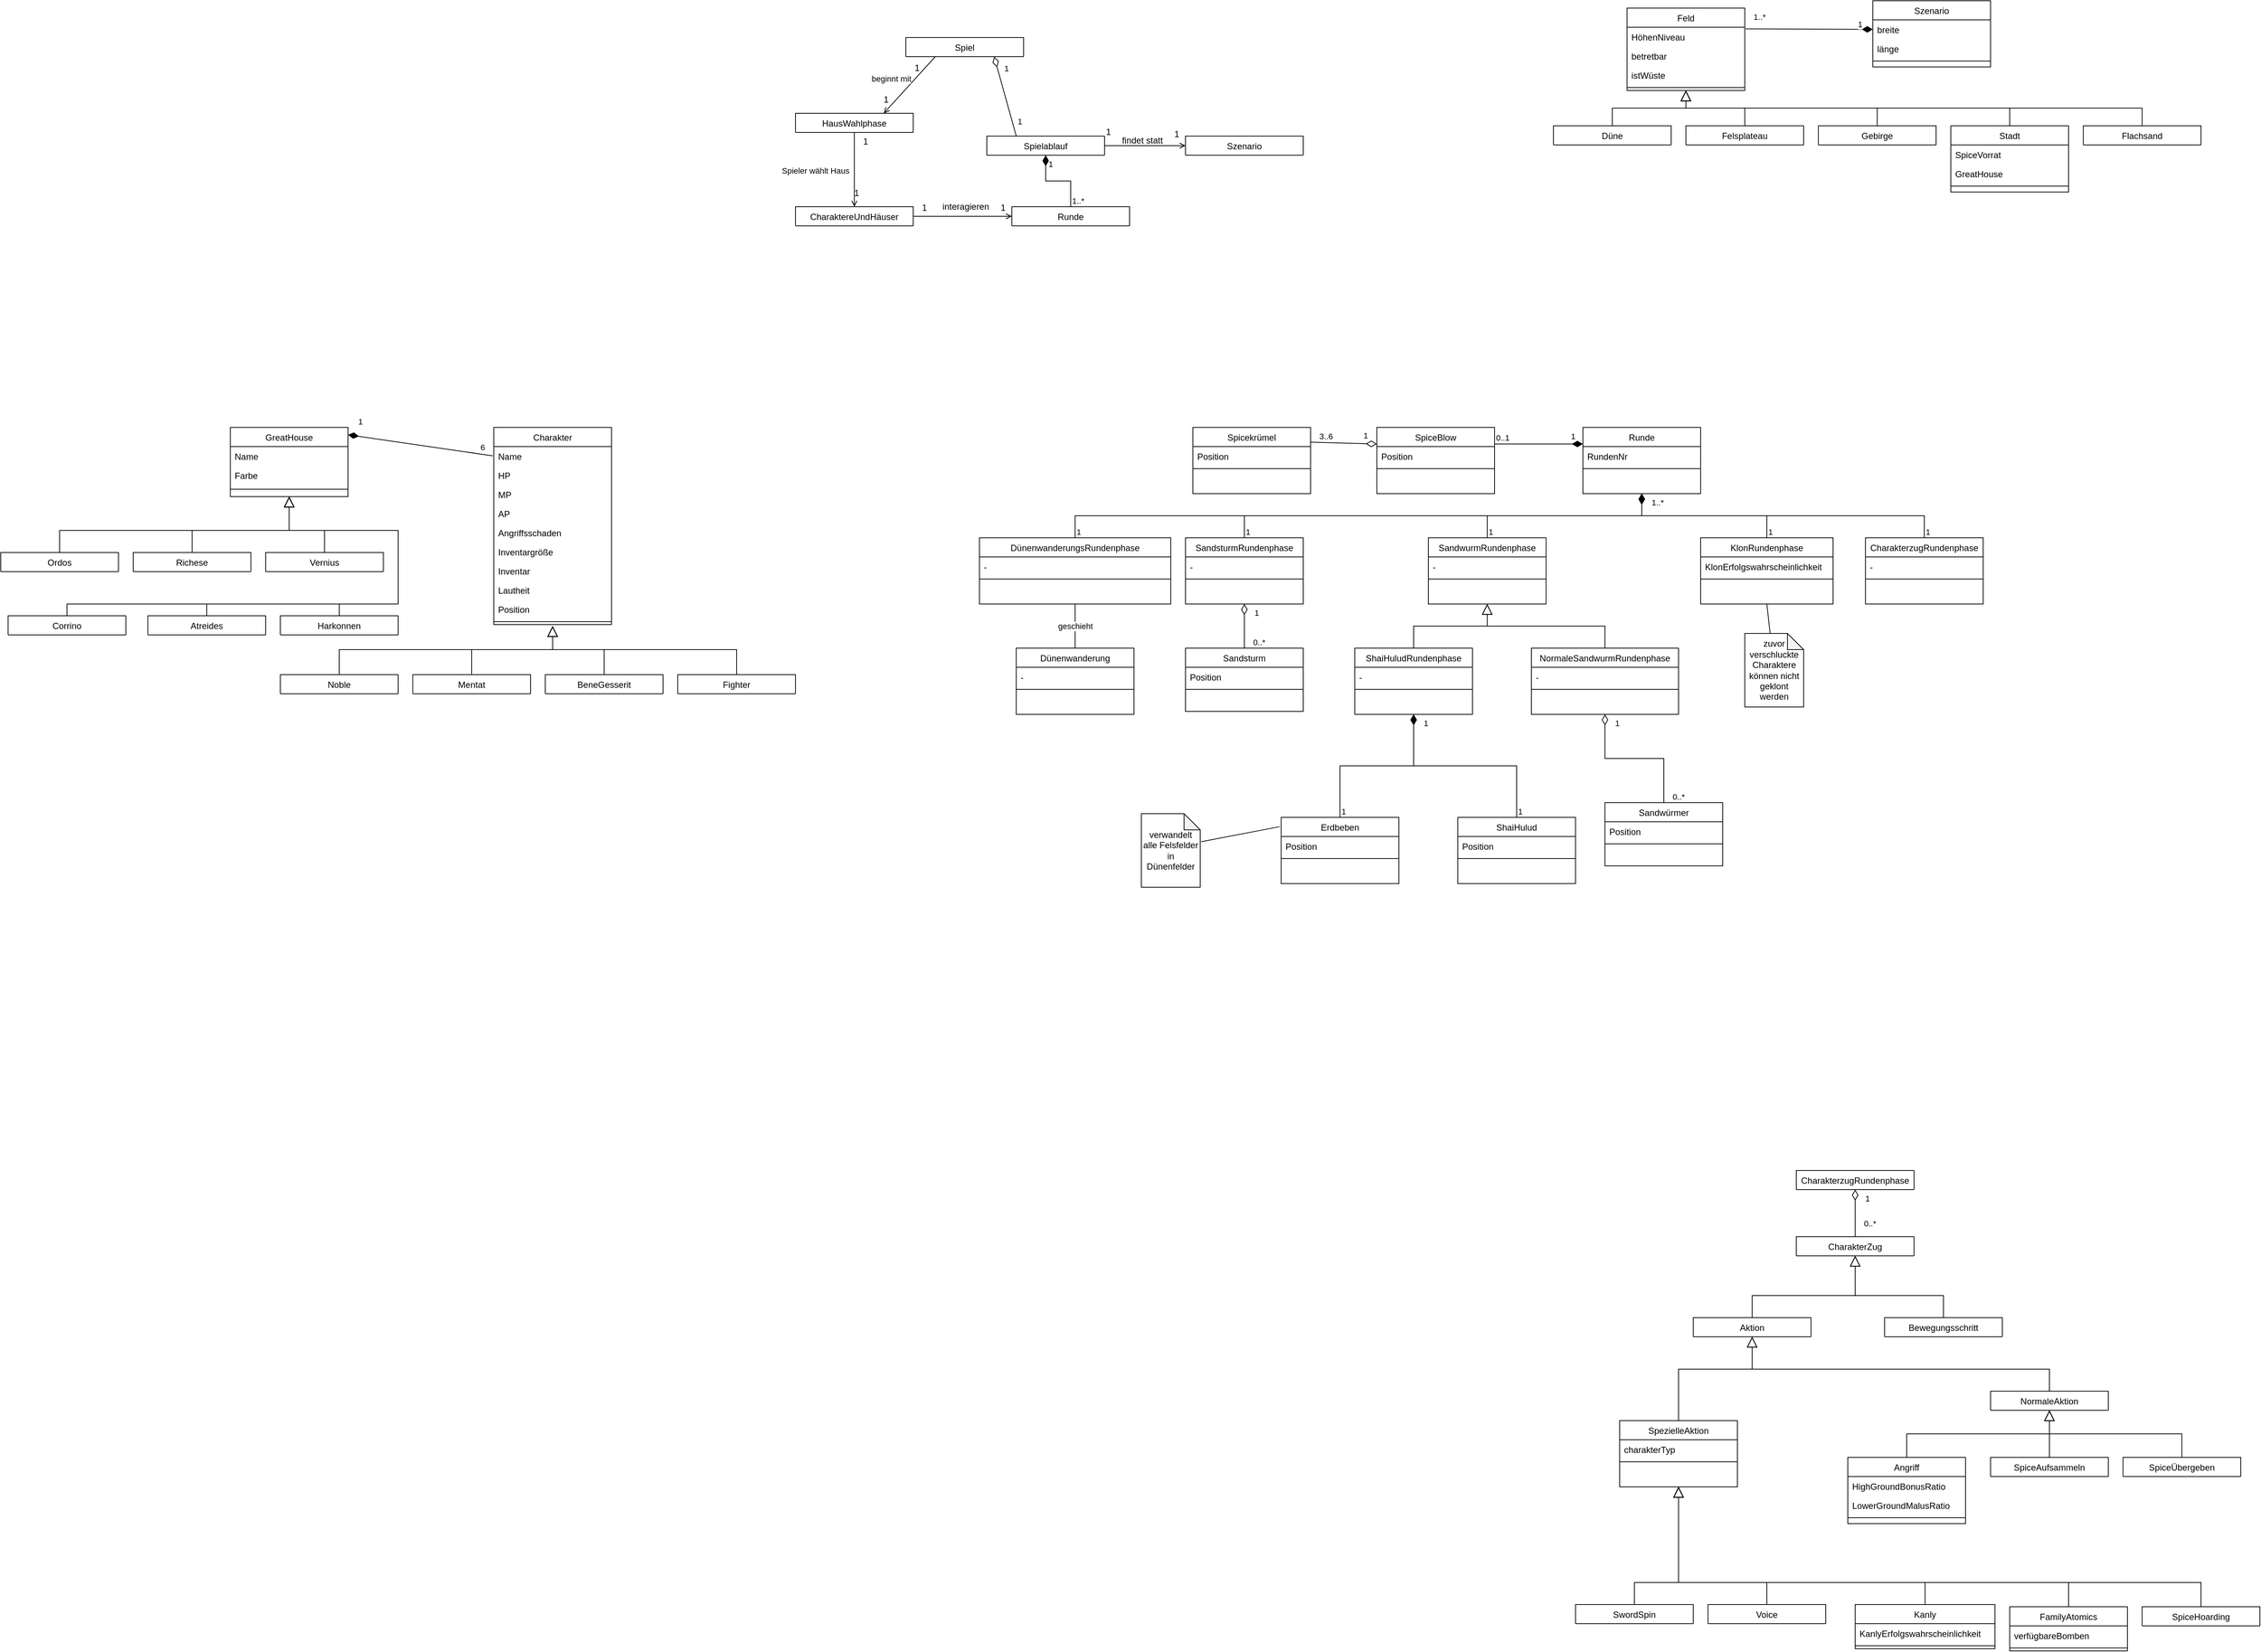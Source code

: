 <mxfile version="15.9.1" type="device"><diagram id="C5RBs43oDa-KdzZeNtuy" name="Page-1"><mxGraphModel dx="3076" dy="811" grid="1" gridSize="10" guides="1" tooltips="1" connect="1" arrows="1" fold="1" page="1" pageScale="1" pageWidth="827" pageHeight="1169" math="0" shadow="0"><root><mxCell id="WIyWlLk6GJQsqaUBKTNV-0"/><mxCell id="WIyWlLk6GJQsqaUBKTNV-1" parent="WIyWlLk6GJQsqaUBKTNV-0"/><mxCell id="zkfFHV4jXpPFQw0GAbJ--0" value="Szenario" style="swimlane;fontStyle=0;align=center;verticalAlign=top;childLayout=stackLayout;horizontal=1;startSize=26;horizontalStack=0;resizeParent=1;resizeLast=0;collapsible=1;marginBottom=0;rounded=0;shadow=0;strokeWidth=1;" parent="WIyWlLk6GJQsqaUBKTNV-1" vertex="1" collapsed="1"><mxGeometry x="570" y="874" width="160" height="26" as="geometry"><mxRectangle x="1490" y="870" width="160" height="90" as="alternateBounds"/></mxGeometry></mxCell><mxCell id="zkfFHV4jXpPFQw0GAbJ--4" value="" style="line;html=1;strokeWidth=1;align=left;verticalAlign=middle;spacingTop=-1;spacingLeft=3;spacingRight=3;rotatable=0;labelPosition=right;points=[];portConstraint=eastwest;" parent="zkfFHV4jXpPFQw0GAbJ--0" vertex="1"><mxGeometry y="26" width="160" height="8" as="geometry"/></mxCell><mxCell id="u9MXmffhBvJFliiJQgGV-29" value="Corrino" style="swimlane;fontStyle=0;align=center;verticalAlign=top;childLayout=stackLayout;horizontal=1;startSize=26;horizontalStack=0;resizeParent=1;resizeLast=0;collapsible=1;marginBottom=0;rounded=0;shadow=0;strokeWidth=1;" parent="WIyWlLk6GJQsqaUBKTNV-1" vertex="1" collapsed="1"><mxGeometry x="-1030" y="1526" width="160" height="26" as="geometry"><mxRectangle x="-1080" y="1480" width="160" height="60" as="alternateBounds"/></mxGeometry></mxCell><mxCell id="u9MXmffhBvJFliiJQgGV-31" value="" style="line;html=1;strokeWidth=1;align=left;verticalAlign=middle;spacingTop=-1;spacingLeft=3;spacingRight=3;rotatable=0;labelPosition=right;points=[];portConstraint=eastwest;" parent="u9MXmffhBvJFliiJQgGV-29" vertex="1"><mxGeometry y="26" width="160" height="8" as="geometry"/></mxCell><mxCell id="u9MXmffhBvJFliiJQgGV-33" value="Atreides" style="swimlane;fontStyle=0;align=center;verticalAlign=top;childLayout=stackLayout;horizontal=1;startSize=26;horizontalStack=0;resizeParent=1;resizeLast=0;collapsible=1;marginBottom=0;rounded=0;shadow=0;strokeWidth=1;" parent="WIyWlLk6GJQsqaUBKTNV-1" vertex="1" collapsed="1"><mxGeometry x="-840" y="1526" width="160" height="26" as="geometry"><mxRectangle x="-900" y="1480" width="160" height="60" as="alternateBounds"/></mxGeometry></mxCell><mxCell id="u9MXmffhBvJFliiJQgGV-34" value="-" style="text;align=left;verticalAlign=top;spacingLeft=4;spacingRight=4;overflow=hidden;rotatable=0;points=[[0,0.5],[1,0.5]];portConstraint=eastwest;" parent="u9MXmffhBvJFliiJQgGV-33" vertex="1"><mxGeometry y="26" width="160" height="26" as="geometry"/></mxCell><mxCell id="u9MXmffhBvJFliiJQgGV-35" value="" style="line;html=1;strokeWidth=1;align=left;verticalAlign=middle;spacingTop=-1;spacingLeft=3;spacingRight=3;rotatable=0;labelPosition=right;points=[];portConstraint=eastwest;" parent="u9MXmffhBvJFliiJQgGV-33" vertex="1"><mxGeometry y="52" width="160" height="8" as="geometry"/></mxCell><mxCell id="u9MXmffhBvJFliiJQgGV-37" value="GreatHouse" style="swimlane;fontStyle=0;align=center;verticalAlign=top;childLayout=stackLayout;horizontal=1;startSize=26;horizontalStack=0;resizeParent=1;resizeLast=0;collapsible=1;marginBottom=0;rounded=0;shadow=0;strokeWidth=1;" parent="WIyWlLk6GJQsqaUBKTNV-1" vertex="1"><mxGeometry x="-728" y="1270" width="160" height="94" as="geometry"><mxRectangle x="230" y="140" width="160" height="26" as="alternateBounds"/></mxGeometry></mxCell><mxCell id="u9MXmffhBvJFliiJQgGV-334" value="Name" style="text;align=left;verticalAlign=top;spacingLeft=4;spacingRight=4;overflow=hidden;rotatable=0;points=[[0,0.5],[1,0.5]];portConstraint=eastwest;" parent="u9MXmffhBvJFliiJQgGV-37" vertex="1"><mxGeometry y="26" width="160" height="26" as="geometry"/></mxCell><mxCell id="mrHobBGxGL1nww8svsrO-2" value="Farbe" style="text;align=left;verticalAlign=top;spacingLeft=4;spacingRight=4;overflow=hidden;rotatable=0;points=[[0,0.5],[1,0.5]];portConstraint=eastwest;" parent="u9MXmffhBvJFliiJQgGV-37" vertex="1"><mxGeometry y="52" width="160" height="28" as="geometry"/></mxCell><mxCell id="u9MXmffhBvJFliiJQgGV-39" value="" style="line;html=1;strokeWidth=1;align=left;verticalAlign=middle;spacingTop=-1;spacingLeft=3;spacingRight=3;rotatable=0;labelPosition=right;points=[];portConstraint=eastwest;" parent="u9MXmffhBvJFliiJQgGV-37" vertex="1"><mxGeometry y="80" width="160" height="8" as="geometry"/></mxCell><mxCell id="u9MXmffhBvJFliiJQgGV-41" value="Harkonnen" style="swimlane;fontStyle=0;align=center;verticalAlign=top;childLayout=stackLayout;horizontal=1;startSize=26;horizontalStack=0;resizeParent=1;resizeLast=0;collapsible=1;marginBottom=0;rounded=0;shadow=0;strokeWidth=1;" parent="WIyWlLk6GJQsqaUBKTNV-1" vertex="1" collapsed="1"><mxGeometry x="-660" y="1526" width="160" height="26" as="geometry"><mxRectangle x="-720" y="1480" width="160" height="60" as="alternateBounds"/></mxGeometry></mxCell><mxCell id="u9MXmffhBvJFliiJQgGV-42" value="-" style="text;align=left;verticalAlign=top;spacingLeft=4;spacingRight=4;overflow=hidden;rotatable=0;points=[[0,0.5],[1,0.5]];portConstraint=eastwest;" parent="u9MXmffhBvJFliiJQgGV-41" vertex="1"><mxGeometry y="26" width="160" height="26" as="geometry"/></mxCell><mxCell id="u9MXmffhBvJFliiJQgGV-43" value="" style="line;html=1;strokeWidth=1;align=left;verticalAlign=middle;spacingTop=-1;spacingLeft=3;spacingRight=3;rotatable=0;labelPosition=right;points=[];portConstraint=eastwest;" parent="u9MXmffhBvJFliiJQgGV-41" vertex="1"><mxGeometry y="52" width="160" height="8" as="geometry"/></mxCell><mxCell id="u9MXmffhBvJFliiJQgGV-45" value="Richese" style="swimlane;fontStyle=0;align=center;verticalAlign=top;childLayout=stackLayout;horizontal=1;startSize=26;horizontalStack=0;resizeParent=1;resizeLast=0;collapsible=1;marginBottom=0;rounded=0;shadow=0;strokeWidth=1;" parent="WIyWlLk6GJQsqaUBKTNV-1" vertex="1" collapsed="1"><mxGeometry x="-860" y="1440" width="160" height="26" as="geometry"><mxRectangle x="-1440" y="1480" width="160" height="60" as="alternateBounds"/></mxGeometry></mxCell><mxCell id="u9MXmffhBvJFliiJQgGV-47" value="" style="line;html=1;strokeWidth=1;align=left;verticalAlign=middle;spacingTop=-1;spacingLeft=3;spacingRight=3;rotatable=0;labelPosition=right;points=[];portConstraint=eastwest;" parent="u9MXmffhBvJFliiJQgGV-45" vertex="1"><mxGeometry y="26" width="160" height="8" as="geometry"/></mxCell><mxCell id="u9MXmffhBvJFliiJQgGV-49" value="Vernius" style="swimlane;fontStyle=0;align=center;verticalAlign=top;childLayout=stackLayout;horizontal=1;startSize=26;horizontalStack=0;resizeParent=1;resizeLast=0;collapsible=1;marginBottom=0;rounded=0;shadow=0;strokeWidth=1;" parent="WIyWlLk6GJQsqaUBKTNV-1" vertex="1" collapsed="1"><mxGeometry x="-680" y="1440" width="160" height="26" as="geometry"><mxRectangle x="-1260" y="1480" width="160" height="60" as="alternateBounds"/></mxGeometry></mxCell><mxCell id="u9MXmffhBvJFliiJQgGV-51" value="" style="line;html=1;strokeWidth=1;align=left;verticalAlign=middle;spacingTop=-1;spacingLeft=3;spacingRight=3;rotatable=0;labelPosition=right;points=[];portConstraint=eastwest;" parent="u9MXmffhBvJFliiJQgGV-49" vertex="1"><mxGeometry y="26" width="160" height="8" as="geometry"/></mxCell><mxCell id="u9MXmffhBvJFliiJQgGV-53" value="Ordos" style="swimlane;fontStyle=0;align=center;verticalAlign=top;childLayout=stackLayout;horizontal=1;startSize=26;horizontalStack=0;resizeParent=1;resizeLast=0;collapsible=1;marginBottom=0;rounded=0;shadow=0;strokeWidth=1;" parent="WIyWlLk6GJQsqaUBKTNV-1" vertex="1" collapsed="1"><mxGeometry x="-1040" y="1440" width="160" height="26" as="geometry"><mxRectangle x="-1620" y="1480" width="160" height="60" as="alternateBounds"/></mxGeometry></mxCell><mxCell id="u9MXmffhBvJFliiJQgGV-55" value="" style="line;html=1;strokeWidth=1;align=left;verticalAlign=middle;spacingTop=-1;spacingLeft=3;spacingRight=3;rotatable=0;labelPosition=right;points=[];portConstraint=eastwest;" parent="u9MXmffhBvJFliiJQgGV-53" vertex="1"><mxGeometry y="26" width="160" height="8" as="geometry"/></mxCell><mxCell id="u9MXmffhBvJFliiJQgGV-61" value="Noble" style="swimlane;fontStyle=0;align=center;verticalAlign=top;childLayout=stackLayout;horizontal=1;startSize=26;horizontalStack=0;resizeParent=1;resizeLast=0;collapsible=1;marginBottom=0;rounded=0;shadow=0;strokeWidth=1;" parent="WIyWlLk6GJQsqaUBKTNV-1" vertex="1" collapsed="1"><mxGeometry x="-660" y="1606" width="160" height="26" as="geometry"><mxRectangle x="-1160" y="1636" width="160" height="60" as="alternateBounds"/></mxGeometry></mxCell><mxCell id="u9MXmffhBvJFliiJQgGV-62" value="-" style="text;align=left;verticalAlign=top;spacingLeft=4;spacingRight=4;overflow=hidden;rotatable=0;points=[[0,0.5],[1,0.5]];portConstraint=eastwest;" parent="u9MXmffhBvJFliiJQgGV-61" vertex="1"><mxGeometry y="26" width="160" height="26" as="geometry"/></mxCell><mxCell id="u9MXmffhBvJFliiJQgGV-63" value="" style="line;html=1;strokeWidth=1;align=left;verticalAlign=middle;spacingTop=-1;spacingLeft=3;spacingRight=3;rotatable=0;labelPosition=right;points=[];portConstraint=eastwest;" parent="u9MXmffhBvJFliiJQgGV-61" vertex="1"><mxGeometry y="52" width="160" height="8" as="geometry"/></mxCell><mxCell id="u9MXmffhBvJFliiJQgGV-65" value="Mentat" style="swimlane;fontStyle=0;align=center;verticalAlign=top;childLayout=stackLayout;horizontal=1;startSize=26;horizontalStack=0;resizeParent=1;resizeLast=0;collapsible=1;marginBottom=0;rounded=0;shadow=0;strokeWidth=1;" parent="WIyWlLk6GJQsqaUBKTNV-1" vertex="1" collapsed="1"><mxGeometry x="-480" y="1606" width="160" height="26" as="geometry"><mxRectangle x="-980" y="1636" width="160" height="60" as="alternateBounds"/></mxGeometry></mxCell><mxCell id="u9MXmffhBvJFliiJQgGV-66" value="-" style="text;align=left;verticalAlign=top;spacingLeft=4;spacingRight=4;overflow=hidden;rotatable=0;points=[[0,0.5],[1,0.5]];portConstraint=eastwest;" parent="u9MXmffhBvJFliiJQgGV-65" vertex="1"><mxGeometry y="26" width="160" height="26" as="geometry"/></mxCell><mxCell id="u9MXmffhBvJFliiJQgGV-67" value="" style="line;html=1;strokeWidth=1;align=left;verticalAlign=middle;spacingTop=-1;spacingLeft=3;spacingRight=3;rotatable=0;labelPosition=right;points=[];portConstraint=eastwest;" parent="u9MXmffhBvJFliiJQgGV-65" vertex="1"><mxGeometry y="52" width="160" height="8" as="geometry"/></mxCell><mxCell id="u9MXmffhBvJFliiJQgGV-69" value="Charakter" style="swimlane;fontStyle=0;align=center;verticalAlign=top;childLayout=stackLayout;horizontal=1;startSize=26;horizontalStack=0;resizeParent=1;resizeLast=0;collapsible=1;marginBottom=0;rounded=0;shadow=0;strokeWidth=1;" parent="WIyWlLk6GJQsqaUBKTNV-1" vertex="1"><mxGeometry x="-370" y="1270" width="160" height="268" as="geometry"><mxRectangle x="230" y="140" width="160" height="26" as="alternateBounds"/></mxGeometry></mxCell><mxCell id="u9MXmffhBvJFliiJQgGV-70" value="Name" style="text;align=left;verticalAlign=top;spacingLeft=4;spacingRight=4;overflow=hidden;rotatable=0;points=[[0,0.5],[1,0.5]];portConstraint=eastwest;" parent="u9MXmffhBvJFliiJQgGV-69" vertex="1"><mxGeometry y="26" width="160" height="26" as="geometry"/></mxCell><mxCell id="3H6USf0YW9ZNNcMa354B-0" value="HP" style="text;align=left;verticalAlign=top;spacingLeft=4;spacingRight=4;overflow=hidden;rotatable=0;points=[[0,0.5],[1,0.5]];portConstraint=eastwest;" parent="u9MXmffhBvJFliiJQgGV-69" vertex="1"><mxGeometry y="52" width="160" height="26" as="geometry"/></mxCell><mxCell id="3H6USf0YW9ZNNcMa354B-1" value="MP" style="text;align=left;verticalAlign=top;spacingLeft=4;spacingRight=4;overflow=hidden;rotatable=0;points=[[0,0.5],[1,0.5]];portConstraint=eastwest;" parent="u9MXmffhBvJFliiJQgGV-69" vertex="1"><mxGeometry y="78" width="160" height="26" as="geometry"/></mxCell><mxCell id="3H6USf0YW9ZNNcMa354B-2" value="AP" style="text;align=left;verticalAlign=top;spacingLeft=4;spacingRight=4;overflow=hidden;rotatable=0;points=[[0,0.5],[1,0.5]];portConstraint=eastwest;" parent="u9MXmffhBvJFliiJQgGV-69" vertex="1"><mxGeometry y="104" width="160" height="26" as="geometry"/></mxCell><mxCell id="3H6USf0YW9ZNNcMa354B-3" value="Angriffsschaden" style="text;align=left;verticalAlign=top;spacingLeft=4;spacingRight=4;overflow=hidden;rotatable=0;points=[[0,0.5],[1,0.5]];portConstraint=eastwest;" parent="u9MXmffhBvJFliiJQgGV-69" vertex="1"><mxGeometry y="130" width="160" height="26" as="geometry"/></mxCell><mxCell id="3H6USf0YW9ZNNcMa354B-5" value="Inventargröße" style="text;align=left;verticalAlign=top;spacingLeft=4;spacingRight=4;overflow=hidden;rotatable=0;points=[[0,0.5],[1,0.5]];portConstraint=eastwest;" parent="u9MXmffhBvJFliiJQgGV-69" vertex="1"><mxGeometry y="156" width="160" height="26" as="geometry"/></mxCell><mxCell id="3H6USf0YW9ZNNcMa354B-7" value="Inventar" style="text;align=left;verticalAlign=top;spacingLeft=4;spacingRight=4;overflow=hidden;rotatable=0;points=[[0,0.5],[1,0.5]];portConstraint=eastwest;" parent="u9MXmffhBvJFliiJQgGV-69" vertex="1"><mxGeometry y="182" width="160" height="26" as="geometry"/></mxCell><mxCell id="3H6USf0YW9ZNNcMa354B-4" value="Lautheit" style="text;align=left;verticalAlign=top;spacingLeft=4;spacingRight=4;overflow=hidden;rotatable=0;points=[[0,0.5],[1,0.5]];portConstraint=eastwest;" parent="u9MXmffhBvJFliiJQgGV-69" vertex="1"><mxGeometry y="208" width="160" height="26" as="geometry"/></mxCell><mxCell id="mrHobBGxGL1nww8svsrO-17" value="Position" style="text;align=left;verticalAlign=top;spacingLeft=4;spacingRight=4;overflow=hidden;rotatable=0;points=[[0,0.5],[1,0.5]];portConstraint=eastwest;" parent="u9MXmffhBvJFliiJQgGV-69" vertex="1"><mxGeometry y="234" width="160" height="26" as="geometry"/></mxCell><mxCell id="u9MXmffhBvJFliiJQgGV-71" value="" style="line;html=1;strokeWidth=1;align=left;verticalAlign=middle;spacingTop=-1;spacingLeft=3;spacingRight=3;rotatable=0;labelPosition=right;points=[];portConstraint=eastwest;" parent="u9MXmffhBvJFliiJQgGV-69" vertex="1"><mxGeometry y="260" width="160" height="8" as="geometry"/></mxCell><mxCell id="u9MXmffhBvJFliiJQgGV-73" value="BeneGesserit" style="swimlane;fontStyle=0;align=center;verticalAlign=top;childLayout=stackLayout;horizontal=1;startSize=26;horizontalStack=0;resizeParent=1;resizeLast=0;collapsible=1;marginBottom=0;rounded=0;shadow=0;strokeWidth=1;" parent="WIyWlLk6GJQsqaUBKTNV-1" vertex="1" collapsed="1"><mxGeometry x="-300" y="1606" width="160" height="26" as="geometry"><mxRectangle x="-800" y="1636" width="160" height="60" as="alternateBounds"/></mxGeometry></mxCell><mxCell id="u9MXmffhBvJFliiJQgGV-74" value="-" style="text;align=left;verticalAlign=top;spacingLeft=4;spacingRight=4;overflow=hidden;rotatable=0;points=[[0,0.5],[1,0.5]];portConstraint=eastwest;" parent="u9MXmffhBvJFliiJQgGV-73" vertex="1"><mxGeometry y="26" width="160" height="26" as="geometry"/></mxCell><mxCell id="u9MXmffhBvJFliiJQgGV-75" value="" style="line;html=1;strokeWidth=1;align=left;verticalAlign=middle;spacingTop=-1;spacingLeft=3;spacingRight=3;rotatable=0;labelPosition=right;points=[];portConstraint=eastwest;" parent="u9MXmffhBvJFliiJQgGV-73" vertex="1"><mxGeometry y="52" width="160" height="8" as="geometry"/></mxCell><mxCell id="u9MXmffhBvJFliiJQgGV-85" value="Fighter" style="swimlane;fontStyle=0;align=center;verticalAlign=top;childLayout=stackLayout;horizontal=1;startSize=26;horizontalStack=0;resizeParent=1;resizeLast=0;collapsible=1;marginBottom=0;rounded=0;shadow=0;strokeWidth=1;" parent="WIyWlLk6GJQsqaUBKTNV-1" vertex="1" collapsed="1"><mxGeometry x="-120" y="1606" width="160" height="26" as="geometry"><mxRectangle x="-620" y="1636" width="160" height="60" as="alternateBounds"/></mxGeometry></mxCell><mxCell id="u9MXmffhBvJFliiJQgGV-86" value="-" style="text;align=left;verticalAlign=top;spacingLeft=4;spacingRight=4;overflow=hidden;rotatable=0;points=[[0,0.5],[1,0.5]];portConstraint=eastwest;" parent="u9MXmffhBvJFliiJQgGV-85" vertex="1"><mxGeometry y="26" width="160" height="26" as="geometry"/></mxCell><mxCell id="u9MXmffhBvJFliiJQgGV-87" value="" style="line;html=1;strokeWidth=1;align=left;verticalAlign=middle;spacingTop=-1;spacingLeft=3;spacingRight=3;rotatable=0;labelPosition=right;points=[];portConstraint=eastwest;" parent="u9MXmffhBvJFliiJQgGV-85" vertex="1"><mxGeometry y="52" width="160" height="8" as="geometry"/></mxCell><mxCell id="u9MXmffhBvJFliiJQgGV-138" value="SpiceBlow" style="swimlane;fontStyle=0;align=center;verticalAlign=top;childLayout=stackLayout;horizontal=1;startSize=26;horizontalStack=0;resizeParent=1;resizeLast=0;collapsible=1;marginBottom=0;rounded=0;shadow=0;strokeWidth=1;" parent="WIyWlLk6GJQsqaUBKTNV-1" vertex="1"><mxGeometry x="830" y="1270" width="160" height="90" as="geometry"><mxRectangle x="230" y="140" width="160" height="26" as="alternateBounds"/></mxGeometry></mxCell><mxCell id="mrHobBGxGL1nww8svsrO-18" value="Position" style="text;align=left;verticalAlign=top;spacingLeft=4;spacingRight=4;overflow=hidden;rotatable=0;points=[[0,0.5],[1,0.5]];portConstraint=eastwest;" parent="u9MXmffhBvJFliiJQgGV-138" vertex="1"><mxGeometry y="26" width="160" height="26" as="geometry"/></mxCell><mxCell id="u9MXmffhBvJFliiJQgGV-140" value="" style="line;html=1;strokeWidth=1;align=left;verticalAlign=middle;spacingTop=-1;spacingLeft=3;spacingRight=3;rotatable=0;labelPosition=right;points=[];portConstraint=eastwest;" parent="u9MXmffhBvJFliiJQgGV-138" vertex="1"><mxGeometry y="52" width="160" height="8" as="geometry"/></mxCell><mxCell id="u9MXmffhBvJFliiJQgGV-142" value="Dünenwanderung" style="swimlane;fontStyle=0;align=center;verticalAlign=top;childLayout=stackLayout;horizontal=1;startSize=26;horizontalStack=0;resizeParent=1;resizeLast=0;collapsible=1;marginBottom=0;rounded=0;shadow=0;strokeWidth=1;" parent="WIyWlLk6GJQsqaUBKTNV-1" vertex="1"><mxGeometry x="340" y="1570" width="160" height="90" as="geometry"><mxRectangle x="230" y="140" width="160" height="26" as="alternateBounds"/></mxGeometry></mxCell><mxCell id="u9MXmffhBvJFliiJQgGV-143" value="-" style="text;align=left;verticalAlign=top;spacingLeft=4;spacingRight=4;overflow=hidden;rotatable=0;points=[[0,0.5],[1,0.5]];portConstraint=eastwest;" parent="u9MXmffhBvJFliiJQgGV-142" vertex="1"><mxGeometry y="26" width="160" height="26" as="geometry"/></mxCell><mxCell id="u9MXmffhBvJFliiJQgGV-144" value="" style="line;html=1;strokeWidth=1;align=left;verticalAlign=middle;spacingTop=-1;spacingLeft=3;spacingRight=3;rotatable=0;labelPosition=right;points=[];portConstraint=eastwest;" parent="u9MXmffhBvJFliiJQgGV-142" vertex="1"><mxGeometry y="52" width="160" height="8" as="geometry"/></mxCell><mxCell id="u9MXmffhBvJFliiJQgGV-146" value="Sandsturm" style="swimlane;fontStyle=0;align=center;verticalAlign=top;childLayout=stackLayout;horizontal=1;startSize=26;horizontalStack=0;resizeParent=1;resizeLast=0;collapsible=1;marginBottom=0;rounded=0;shadow=0;strokeWidth=1;" parent="WIyWlLk6GJQsqaUBKTNV-1" vertex="1"><mxGeometry x="570" y="1570" width="160" height="86" as="geometry"><mxRectangle x="230" y="140" width="160" height="26" as="alternateBounds"/></mxGeometry></mxCell><mxCell id="mrHobBGxGL1nww8svsrO-16" value="Position" style="text;align=left;verticalAlign=top;spacingLeft=4;spacingRight=4;overflow=hidden;rotatable=0;points=[[0,0.5],[1,0.5]];portConstraint=eastwest;" parent="u9MXmffhBvJFliiJQgGV-146" vertex="1"><mxGeometry y="26" width="160" height="26" as="geometry"/></mxCell><mxCell id="u9MXmffhBvJFliiJQgGV-148" value="" style="line;html=1;strokeWidth=1;align=left;verticalAlign=middle;spacingTop=-1;spacingLeft=3;spacingRight=3;rotatable=0;labelPosition=right;points=[];portConstraint=eastwest;" parent="u9MXmffhBvJFliiJQgGV-146" vertex="1"><mxGeometry y="52" width="160" height="8" as="geometry"/></mxCell><mxCell id="u9MXmffhBvJFliiJQgGV-150" value="Sandwürmer" style="swimlane;fontStyle=0;align=center;verticalAlign=top;childLayout=stackLayout;horizontal=1;startSize=26;horizontalStack=0;resizeParent=1;resizeLast=0;collapsible=1;marginBottom=0;rounded=0;shadow=0;strokeWidth=1;" parent="WIyWlLk6GJQsqaUBKTNV-1" vertex="1"><mxGeometry x="1140" y="1780" width="160" height="86" as="geometry"><mxRectangle x="230" y="140" width="160" height="26" as="alternateBounds"/></mxGeometry></mxCell><mxCell id="mrHobBGxGL1nww8svsrO-20" value="Position" style="text;align=left;verticalAlign=top;spacingLeft=4;spacingRight=4;overflow=hidden;rotatable=0;points=[[0,0.5],[1,0.5]];portConstraint=eastwest;" parent="u9MXmffhBvJFliiJQgGV-150" vertex="1"><mxGeometry y="26" width="160" height="26" as="geometry"/></mxCell><mxCell id="u9MXmffhBvJFliiJQgGV-152" value="" style="line;html=1;strokeWidth=1;align=left;verticalAlign=middle;spacingTop=-1;spacingLeft=3;spacingRight=3;rotatable=0;labelPosition=right;points=[];portConstraint=eastwest;" parent="u9MXmffhBvJFliiJQgGV-150" vertex="1"><mxGeometry y="52" width="160" height="8" as="geometry"/></mxCell><mxCell id="u9MXmffhBvJFliiJQgGV-166" value="DünenwanderungsRundenphase" style="swimlane;fontStyle=0;align=center;verticalAlign=top;childLayout=stackLayout;horizontal=1;startSize=26;horizontalStack=0;resizeParent=1;resizeLast=0;collapsible=1;marginBottom=0;rounded=0;shadow=0;strokeWidth=1;" parent="WIyWlLk6GJQsqaUBKTNV-1" vertex="1"><mxGeometry x="290" y="1420" width="260" height="90" as="geometry"><mxRectangle x="230" y="140" width="160" height="26" as="alternateBounds"/></mxGeometry></mxCell><mxCell id="u9MXmffhBvJFliiJQgGV-167" value="-" style="text;align=left;verticalAlign=top;spacingLeft=4;spacingRight=4;overflow=hidden;rotatable=0;points=[[0,0.5],[1,0.5]];portConstraint=eastwest;" parent="u9MXmffhBvJFliiJQgGV-166" vertex="1"><mxGeometry y="26" width="260" height="26" as="geometry"/></mxCell><mxCell id="u9MXmffhBvJFliiJQgGV-168" value="" style="line;html=1;strokeWidth=1;align=left;verticalAlign=middle;spacingTop=-1;spacingLeft=3;spacingRight=3;rotatable=0;labelPosition=right;points=[];portConstraint=eastwest;" parent="u9MXmffhBvJFliiJQgGV-166" vertex="1"><mxGeometry y="52" width="260" height="8" as="geometry"/></mxCell><mxCell id="u9MXmffhBvJFliiJQgGV-170" value="SandwurmRundenphase" style="swimlane;fontStyle=0;align=center;verticalAlign=top;childLayout=stackLayout;horizontal=1;startSize=26;horizontalStack=0;resizeParent=1;resizeLast=0;collapsible=1;marginBottom=0;rounded=0;shadow=0;strokeWidth=1;" parent="WIyWlLk6GJQsqaUBKTNV-1" vertex="1"><mxGeometry x="900" y="1420" width="160" height="90" as="geometry"><mxRectangle x="230" y="140" width="160" height="26" as="alternateBounds"/></mxGeometry></mxCell><mxCell id="u9MXmffhBvJFliiJQgGV-171" value="-" style="text;align=left;verticalAlign=top;spacingLeft=4;spacingRight=4;overflow=hidden;rotatable=0;points=[[0,0.5],[1,0.5]];portConstraint=eastwest;" parent="u9MXmffhBvJFliiJQgGV-170" vertex="1"><mxGeometry y="26" width="160" height="26" as="geometry"/></mxCell><mxCell id="u9MXmffhBvJFliiJQgGV-172" value="" style="line;html=1;strokeWidth=1;align=left;verticalAlign=middle;spacingTop=-1;spacingLeft=3;spacingRight=3;rotatable=0;labelPosition=right;points=[];portConstraint=eastwest;" parent="u9MXmffhBvJFliiJQgGV-170" vertex="1"><mxGeometry y="52" width="160" height="8" as="geometry"/></mxCell><mxCell id="u9MXmffhBvJFliiJQgGV-174" value="Runde" style="swimlane;fontStyle=0;align=center;verticalAlign=top;childLayout=stackLayout;horizontal=1;startSize=26;horizontalStack=0;resizeParent=1;resizeLast=0;collapsible=1;marginBottom=0;rounded=0;shadow=0;strokeWidth=1;" parent="WIyWlLk6GJQsqaUBKTNV-1" vertex="1"><mxGeometry x="1110" y="1270" width="160" height="90" as="geometry"><mxRectangle x="230" y="140" width="160" height="26" as="alternateBounds"/></mxGeometry></mxCell><mxCell id="u9MXmffhBvJFliiJQgGV-175" value="RundenNr" style="text;align=left;verticalAlign=top;spacingLeft=4;spacingRight=4;overflow=hidden;rotatable=0;points=[[0,0.5],[1,0.5]];portConstraint=eastwest;" parent="u9MXmffhBvJFliiJQgGV-174" vertex="1"><mxGeometry y="26" width="160" height="26" as="geometry"/></mxCell><mxCell id="u9MXmffhBvJFliiJQgGV-176" value="" style="line;html=1;strokeWidth=1;align=left;verticalAlign=middle;spacingTop=-1;spacingLeft=3;spacingRight=3;rotatable=0;labelPosition=right;points=[];portConstraint=eastwest;" parent="u9MXmffhBvJFliiJQgGV-174" vertex="1"><mxGeometry y="52" width="160" height="8" as="geometry"/></mxCell><mxCell id="u9MXmffhBvJFliiJQgGV-178" value="SandsturmRundenphase" style="swimlane;fontStyle=0;align=center;verticalAlign=top;childLayout=stackLayout;horizontal=1;startSize=26;horizontalStack=0;resizeParent=1;resizeLast=0;collapsible=1;marginBottom=0;rounded=0;shadow=0;strokeWidth=1;" parent="WIyWlLk6GJQsqaUBKTNV-1" vertex="1"><mxGeometry x="570" y="1420" width="160" height="90" as="geometry"><mxRectangle x="230" y="140" width="160" height="26" as="alternateBounds"/></mxGeometry></mxCell><mxCell id="u9MXmffhBvJFliiJQgGV-179" value="-" style="text;align=left;verticalAlign=top;spacingLeft=4;spacingRight=4;overflow=hidden;rotatable=0;points=[[0,0.5],[1,0.5]];portConstraint=eastwest;" parent="u9MXmffhBvJFliiJQgGV-178" vertex="1"><mxGeometry y="26" width="160" height="26" as="geometry"/></mxCell><mxCell id="u9MXmffhBvJFliiJQgGV-180" value="" style="line;html=1;strokeWidth=1;align=left;verticalAlign=middle;spacingTop=-1;spacingLeft=3;spacingRight=3;rotatable=0;labelPosition=right;points=[];portConstraint=eastwest;" parent="u9MXmffhBvJFliiJQgGV-178" vertex="1"><mxGeometry y="52" width="160" height="8" as="geometry"/></mxCell><mxCell id="u9MXmffhBvJFliiJQgGV-182" value="KlonRundenphase" style="swimlane;fontStyle=0;align=center;verticalAlign=top;childLayout=stackLayout;horizontal=1;startSize=26;horizontalStack=0;resizeParent=1;resizeLast=0;collapsible=1;marginBottom=0;rounded=0;shadow=0;strokeWidth=1;" parent="WIyWlLk6GJQsqaUBKTNV-1" vertex="1"><mxGeometry x="1270" y="1420" width="180" height="90" as="geometry"><mxRectangle x="230" y="140" width="160" height="26" as="alternateBounds"/></mxGeometry></mxCell><mxCell id="u9MXmffhBvJFliiJQgGV-183" value=" KlonErfolgswahrscheinlichkeit" style="text;align=left;verticalAlign=top;spacingLeft=4;spacingRight=4;overflow=hidden;rotatable=0;points=[[0,0.5],[1,0.5]];portConstraint=eastwest;" parent="u9MXmffhBvJFliiJQgGV-182" vertex="1"><mxGeometry y="26" width="180" height="26" as="geometry"/></mxCell><mxCell id="u9MXmffhBvJFliiJQgGV-184" value="" style="line;html=1;strokeWidth=1;align=left;verticalAlign=middle;spacingTop=-1;spacingLeft=3;spacingRight=3;rotatable=0;labelPosition=right;points=[];portConstraint=eastwest;" parent="u9MXmffhBvJFliiJQgGV-182" vertex="1"><mxGeometry y="52" width="180" height="8" as="geometry"/></mxCell><mxCell id="u9MXmffhBvJFliiJQgGV-190" value="HausWahlphase " style="swimlane;fontStyle=0;align=center;verticalAlign=top;childLayout=stackLayout;horizontal=1;startSize=26;horizontalStack=0;resizeParent=1;resizeLast=0;collapsible=1;marginBottom=0;rounded=0;shadow=0;strokeWidth=1;" parent="WIyWlLk6GJQsqaUBKTNV-1" vertex="1" collapsed="1"><mxGeometry x="40" y="843" width="160" height="26" as="geometry"><mxRectangle x="-190" y="770" width="160" height="90" as="alternateBounds"/></mxGeometry></mxCell><mxCell id="u9MXmffhBvJFliiJQgGV-191" value="-" style="text;align=left;verticalAlign=top;spacingLeft=4;spacingRight=4;overflow=hidden;rotatable=0;points=[[0,0.5],[1,0.5]];portConstraint=eastwest;" parent="u9MXmffhBvJFliiJQgGV-190" vertex="1"><mxGeometry y="26" width="160" height="26" as="geometry"/></mxCell><mxCell id="u9MXmffhBvJFliiJQgGV-192" value="" style="line;html=1;strokeWidth=1;align=left;verticalAlign=middle;spacingTop=-1;spacingLeft=3;spacingRight=3;rotatable=0;labelPosition=right;points=[];portConstraint=eastwest;" parent="u9MXmffhBvJFliiJQgGV-190" vertex="1"><mxGeometry y="52" width="160" height="8" as="geometry"/></mxCell><mxCell id="u9MXmffhBvJFliiJQgGV-210" value="CharakterZug" style="swimlane;fontStyle=0;align=center;verticalAlign=top;childLayout=stackLayout;horizontal=1;startSize=26;horizontalStack=0;resizeParent=1;resizeLast=0;collapsible=1;marginBottom=0;rounded=0;shadow=0;strokeWidth=1;" parent="WIyWlLk6GJQsqaUBKTNV-1" vertex="1" collapsed="1"><mxGeometry x="1400" y="2370" width="160" height="26" as="geometry"><mxRectangle x="1400" y="2248" width="160" height="90" as="alternateBounds"/></mxGeometry></mxCell><mxCell id="u9MXmffhBvJFliiJQgGV-211" value="-" style="text;align=left;verticalAlign=top;spacingLeft=4;spacingRight=4;overflow=hidden;rotatable=0;points=[[0,0.5],[1,0.5]];portConstraint=eastwest;" parent="u9MXmffhBvJFliiJQgGV-210" vertex="1"><mxGeometry y="26" width="160" height="26" as="geometry"/></mxCell><mxCell id="u9MXmffhBvJFliiJQgGV-212" value="" style="line;html=1;strokeWidth=1;align=left;verticalAlign=middle;spacingTop=-1;spacingLeft=3;spacingRight=3;rotatable=0;labelPosition=right;points=[];portConstraint=eastwest;" parent="u9MXmffhBvJFliiJQgGV-210" vertex="1"><mxGeometry y="52" width="160" height="8" as="geometry"/></mxCell><mxCell id="u9MXmffhBvJFliiJQgGV-218" value="Bewegungsschritt" style="swimlane;fontStyle=0;align=center;verticalAlign=top;childLayout=stackLayout;horizontal=1;startSize=26;horizontalStack=0;resizeParent=1;resizeLast=0;collapsible=1;marginBottom=0;rounded=0;shadow=0;strokeWidth=1;" parent="WIyWlLk6GJQsqaUBKTNV-1" vertex="1" collapsed="1"><mxGeometry x="1520" y="2480" width="160" height="26" as="geometry"><mxRectangle x="1520" y="2420" width="160" height="90" as="alternateBounds"/></mxGeometry></mxCell><mxCell id="u9MXmffhBvJFliiJQgGV-219" value="-" style="text;align=left;verticalAlign=top;spacingLeft=4;spacingRight=4;overflow=hidden;rotatable=0;points=[[0,0.5],[1,0.5]];portConstraint=eastwest;" parent="u9MXmffhBvJFliiJQgGV-218" vertex="1"><mxGeometry y="26" width="160" height="26" as="geometry"/></mxCell><mxCell id="u9MXmffhBvJFliiJQgGV-220" value="" style="line;html=1;strokeWidth=1;align=left;verticalAlign=middle;spacingTop=-1;spacingLeft=3;spacingRight=3;rotatable=0;labelPosition=right;points=[];portConstraint=eastwest;" parent="u9MXmffhBvJFliiJQgGV-218" vertex="1"><mxGeometry y="52" width="160" height="8" as="geometry"/></mxCell><mxCell id="u9MXmffhBvJFliiJQgGV-222" value="CharakterzugRundenphase" style="swimlane;fontStyle=0;align=center;verticalAlign=top;childLayout=stackLayout;horizontal=1;startSize=26;horizontalStack=0;resizeParent=1;resizeLast=0;collapsible=1;marginBottom=0;rounded=0;shadow=0;strokeWidth=1;" parent="WIyWlLk6GJQsqaUBKTNV-1" vertex="1"><mxGeometry x="1494" y="1420" width="160" height="90" as="geometry"><mxRectangle x="230" y="140" width="160" height="26" as="alternateBounds"/></mxGeometry></mxCell><mxCell id="u9MXmffhBvJFliiJQgGV-223" value="-" style="text;align=left;verticalAlign=top;spacingLeft=4;spacingRight=4;overflow=hidden;rotatable=0;points=[[0,0.5],[1,0.5]];portConstraint=eastwest;" parent="u9MXmffhBvJFliiJQgGV-222" vertex="1"><mxGeometry y="26" width="160" height="26" as="geometry"/></mxCell><mxCell id="u9MXmffhBvJFliiJQgGV-224" value="" style="line;html=1;strokeWidth=1;align=left;verticalAlign=middle;spacingTop=-1;spacingLeft=3;spacingRight=3;rotatable=0;labelPosition=right;points=[];portConstraint=eastwest;" parent="u9MXmffhBvJFliiJQgGV-222" vertex="1"><mxGeometry y="52" width="160" height="8" as="geometry"/></mxCell><mxCell id="u9MXmffhBvJFliiJQgGV-232" value="Erdbeben" style="swimlane;fontStyle=0;align=center;verticalAlign=top;childLayout=stackLayout;horizontal=1;startSize=26;horizontalStack=0;resizeParent=1;resizeLast=0;collapsible=1;marginBottom=0;rounded=0;shadow=0;strokeWidth=1;" parent="WIyWlLk6GJQsqaUBKTNV-1" vertex="1"><mxGeometry x="700" y="1800" width="160" height="90" as="geometry"><mxRectangle x="230" y="140" width="160" height="26" as="alternateBounds"/></mxGeometry></mxCell><mxCell id="mrHobBGxGL1nww8svsrO-21" value="Position" style="text;align=left;verticalAlign=top;spacingLeft=4;spacingRight=4;overflow=hidden;rotatable=0;points=[[0,0.5],[1,0.5]];portConstraint=eastwest;" parent="u9MXmffhBvJFliiJQgGV-232" vertex="1"><mxGeometry y="26" width="160" height="26" as="geometry"/></mxCell><mxCell id="u9MXmffhBvJFliiJQgGV-234" value="" style="line;html=1;strokeWidth=1;align=left;verticalAlign=middle;spacingTop=-1;spacingLeft=3;spacingRight=3;rotatable=0;labelPosition=right;points=[];portConstraint=eastwest;" parent="u9MXmffhBvJFliiJQgGV-232" vertex="1"><mxGeometry y="52" width="160" height="8" as="geometry"/></mxCell><mxCell id="u9MXmffhBvJFliiJQgGV-236" value="ShaiHulud" style="swimlane;fontStyle=0;align=center;verticalAlign=top;childLayout=stackLayout;horizontal=1;startSize=26;horizontalStack=0;resizeParent=1;resizeLast=0;collapsible=1;marginBottom=0;rounded=0;shadow=0;strokeWidth=1;" parent="WIyWlLk6GJQsqaUBKTNV-1" vertex="1"><mxGeometry x="940" y="1800" width="160" height="90" as="geometry"><mxRectangle x="230" y="140" width="160" height="26" as="alternateBounds"/></mxGeometry></mxCell><mxCell id="mrHobBGxGL1nww8svsrO-19" value="Position" style="text;align=left;verticalAlign=top;spacingLeft=4;spacingRight=4;overflow=hidden;rotatable=0;points=[[0,0.5],[1,0.5]];portConstraint=eastwest;" parent="u9MXmffhBvJFliiJQgGV-236" vertex="1"><mxGeometry y="26" width="160" height="26" as="geometry"/></mxCell><mxCell id="u9MXmffhBvJFliiJQgGV-238" value="" style="line;html=1;strokeWidth=1;align=left;verticalAlign=middle;spacingTop=-1;spacingLeft=3;spacingRight=3;rotatable=0;labelPosition=right;points=[];portConstraint=eastwest;" parent="u9MXmffhBvJFliiJQgGV-236" vertex="1"><mxGeometry y="52" width="160" height="8" as="geometry"/></mxCell><mxCell id="u9MXmffhBvJFliiJQgGV-240" value="NormaleAktion" style="swimlane;fontStyle=0;align=center;verticalAlign=top;childLayout=stackLayout;horizontal=1;startSize=26;horizontalStack=0;resizeParent=1;resizeLast=0;collapsible=1;marginBottom=0;rounded=0;shadow=0;strokeWidth=1;" parent="WIyWlLk6GJQsqaUBKTNV-1" vertex="1" collapsed="1"><mxGeometry x="1664" y="2580" width="160" height="26" as="geometry"><mxRectangle x="1664" y="2580" width="160" height="90" as="alternateBounds"/></mxGeometry></mxCell><mxCell id="u9MXmffhBvJFliiJQgGV-241" value="-" style="text;align=left;verticalAlign=top;spacingLeft=4;spacingRight=4;overflow=hidden;rotatable=0;points=[[0,0.5],[1,0.5]];portConstraint=eastwest;" parent="u9MXmffhBvJFliiJQgGV-240" vertex="1"><mxGeometry y="26" width="160" height="26" as="geometry"/></mxCell><mxCell id="u9MXmffhBvJFliiJQgGV-242" value="" style="line;html=1;strokeWidth=1;align=left;verticalAlign=middle;spacingTop=-1;spacingLeft=3;spacingRight=3;rotatable=0;labelPosition=right;points=[];portConstraint=eastwest;" parent="u9MXmffhBvJFliiJQgGV-240" vertex="1"><mxGeometry y="52" width="160" height="8" as="geometry"/></mxCell><mxCell id="u9MXmffhBvJFliiJQgGV-244" value="SpezielleAktion" style="swimlane;fontStyle=0;align=center;verticalAlign=top;childLayout=stackLayout;horizontal=1;startSize=26;horizontalStack=0;resizeParent=1;resizeLast=0;collapsible=1;marginBottom=0;rounded=0;shadow=0;strokeWidth=1;" parent="WIyWlLk6GJQsqaUBKTNV-1" vertex="1"><mxGeometry x="1160" y="2620" width="160" height="90" as="geometry"><mxRectangle x="230" y="140" width="160" height="26" as="alternateBounds"/></mxGeometry></mxCell><mxCell id="u9MXmffhBvJFliiJQgGV-245" value="charakterTyp" style="text;align=left;verticalAlign=top;spacingLeft=4;spacingRight=4;overflow=hidden;rotatable=0;points=[[0,0.5],[1,0.5]];portConstraint=eastwest;" parent="u9MXmffhBvJFliiJQgGV-244" vertex="1"><mxGeometry y="26" width="160" height="26" as="geometry"/></mxCell><mxCell id="u9MXmffhBvJFliiJQgGV-246" value="" style="line;html=1;strokeWidth=1;align=left;verticalAlign=middle;spacingTop=-1;spacingLeft=3;spacingRight=3;rotatable=0;labelPosition=right;points=[];portConstraint=eastwest;" parent="u9MXmffhBvJFliiJQgGV-244" vertex="1"><mxGeometry y="52" width="160" height="8" as="geometry"/></mxCell><mxCell id="u9MXmffhBvJFliiJQgGV-248" value="Aktion" style="swimlane;fontStyle=0;align=center;verticalAlign=top;childLayout=stackLayout;horizontal=1;startSize=26;horizontalStack=0;resizeParent=1;resizeLast=0;collapsible=1;marginBottom=0;rounded=0;shadow=0;strokeWidth=1;" parent="WIyWlLk6GJQsqaUBKTNV-1" vertex="1" collapsed="1"><mxGeometry x="1260" y="2480" width="160" height="26" as="geometry"><mxRectangle x="1260" y="2420" width="160" height="90" as="alternateBounds"/></mxGeometry></mxCell><mxCell id="u9MXmffhBvJFliiJQgGV-249" value="-" style="text;align=left;verticalAlign=top;spacingLeft=4;spacingRight=4;overflow=hidden;rotatable=0;points=[[0,0.5],[1,0.5]];portConstraint=eastwest;" parent="u9MXmffhBvJFliiJQgGV-248" vertex="1"><mxGeometry y="26" width="160" height="26" as="geometry"/></mxCell><mxCell id="u9MXmffhBvJFliiJQgGV-250" value="" style="line;html=1;strokeWidth=1;align=left;verticalAlign=middle;spacingTop=-1;spacingLeft=3;spacingRight=3;rotatable=0;labelPosition=right;points=[];portConstraint=eastwest;" parent="u9MXmffhBvJFliiJQgGV-248" vertex="1"><mxGeometry y="52" width="160" height="8" as="geometry"/></mxCell><mxCell id="u9MXmffhBvJFliiJQgGV-252" value="Kanly" style="swimlane;fontStyle=0;align=center;verticalAlign=top;childLayout=stackLayout;horizontal=1;startSize=26;horizontalStack=0;resizeParent=1;resizeLast=0;collapsible=1;marginBottom=0;rounded=0;shadow=0;strokeWidth=1;" parent="WIyWlLk6GJQsqaUBKTNV-1" vertex="1"><mxGeometry x="1480" y="2870" width="190" height="60" as="geometry"><mxRectangle x="230" y="140" width="160" height="26" as="alternateBounds"/></mxGeometry></mxCell><mxCell id="u9MXmffhBvJFliiJQgGV-253" value="KanlyErfolgswahrscheinlichkeit" style="text;align=left;verticalAlign=top;spacingLeft=4;spacingRight=4;overflow=hidden;rotatable=0;points=[[0,0.5],[1,0.5]];portConstraint=eastwest;" parent="u9MXmffhBvJFliiJQgGV-252" vertex="1"><mxGeometry y="26" width="190" height="26" as="geometry"/></mxCell><mxCell id="u9MXmffhBvJFliiJQgGV-254" value="" style="line;html=1;strokeWidth=1;align=left;verticalAlign=middle;spacingTop=-1;spacingLeft=3;spacingRight=3;rotatable=0;labelPosition=right;points=[];portConstraint=eastwest;" parent="u9MXmffhBvJFliiJQgGV-252" vertex="1"><mxGeometry y="52" width="190" height="8" as="geometry"/></mxCell><mxCell id="u9MXmffhBvJFliiJQgGV-256" value="FamilyAtomics" style="swimlane;fontStyle=0;align=center;verticalAlign=top;childLayout=stackLayout;horizontal=1;startSize=26;horizontalStack=0;resizeParent=1;resizeLast=0;collapsible=1;marginBottom=0;rounded=0;shadow=0;strokeWidth=1;" parent="WIyWlLk6GJQsqaUBKTNV-1" vertex="1"><mxGeometry x="1690" y="2873" width="160" height="60" as="geometry"><mxRectangle x="230" y="140" width="160" height="26" as="alternateBounds"/></mxGeometry></mxCell><mxCell id="u9MXmffhBvJFliiJQgGV-257" value="verfügbareBomben" style="text;align=left;verticalAlign=top;spacingLeft=4;spacingRight=4;overflow=hidden;rotatable=0;points=[[0,0.5],[1,0.5]];portConstraint=eastwest;" parent="u9MXmffhBvJFliiJQgGV-256" vertex="1"><mxGeometry y="26" width="160" height="26" as="geometry"/></mxCell><mxCell id="u9MXmffhBvJFliiJQgGV-258" value="" style="line;html=1;strokeWidth=1;align=left;verticalAlign=middle;spacingTop=-1;spacingLeft=3;spacingRight=3;rotatable=0;labelPosition=right;points=[];portConstraint=eastwest;" parent="u9MXmffhBvJFliiJQgGV-256" vertex="1"><mxGeometry y="52" width="160" height="8" as="geometry"/></mxCell><mxCell id="u9MXmffhBvJFliiJQgGV-260" value="SpiceHoarding" style="swimlane;fontStyle=0;align=center;verticalAlign=top;childLayout=stackLayout;horizontal=1;startSize=26;horizontalStack=0;resizeParent=1;resizeLast=0;collapsible=1;marginBottom=0;rounded=0;shadow=0;strokeWidth=1;" parent="WIyWlLk6GJQsqaUBKTNV-1" vertex="1" collapsed="1"><mxGeometry x="1870" y="2873" width="160" height="26" as="geometry"><mxRectangle x="1860" y="2890" width="160" height="90" as="alternateBounds"/></mxGeometry></mxCell><mxCell id="u9MXmffhBvJFliiJQgGV-261" value="-" style="text;align=left;verticalAlign=top;spacingLeft=4;spacingRight=4;overflow=hidden;rotatable=0;points=[[0,0.5],[1,0.5]];portConstraint=eastwest;" parent="u9MXmffhBvJFliiJQgGV-260" vertex="1"><mxGeometry y="26" width="160" height="26" as="geometry"/></mxCell><mxCell id="u9MXmffhBvJFliiJQgGV-262" value="" style="line;html=1;strokeWidth=1;align=left;verticalAlign=middle;spacingTop=-1;spacingLeft=3;spacingRight=3;rotatable=0;labelPosition=right;points=[];portConstraint=eastwest;" parent="u9MXmffhBvJFliiJQgGV-260" vertex="1"><mxGeometry y="52" width="160" height="8" as="geometry"/></mxCell><mxCell id="u9MXmffhBvJFliiJQgGV-264" value="Angriff" style="swimlane;fontStyle=0;align=center;verticalAlign=top;childLayout=stackLayout;horizontal=1;startSize=26;horizontalStack=0;resizeParent=1;resizeLast=0;collapsible=1;marginBottom=0;rounded=0;shadow=0;strokeWidth=1;" parent="WIyWlLk6GJQsqaUBKTNV-1" vertex="1"><mxGeometry x="1470" y="2670" width="160" height="90" as="geometry"><mxRectangle x="230" y="140" width="160" height="26" as="alternateBounds"/></mxGeometry></mxCell><mxCell id="u9MXmffhBvJFliiJQgGV-265" value="HighGroundBonusRatio" style="text;align=left;verticalAlign=top;spacingLeft=4;spacingRight=4;overflow=hidden;rotatable=0;points=[[0,0.5],[1,0.5]];portConstraint=eastwest;" parent="u9MXmffhBvJFliiJQgGV-264" vertex="1"><mxGeometry y="26" width="160" height="26" as="geometry"/></mxCell><mxCell id="mrHobBGxGL1nww8svsrO-28" value="LowerGroundMalusRatio" style="text;align=left;verticalAlign=top;spacingLeft=4;spacingRight=4;overflow=hidden;rotatable=0;points=[[0,0.5],[1,0.5]];portConstraint=eastwest;" parent="u9MXmffhBvJFliiJQgGV-264" vertex="1"><mxGeometry y="52" width="160" height="26" as="geometry"/></mxCell><mxCell id="u9MXmffhBvJFliiJQgGV-266" value="" style="line;html=1;strokeWidth=1;align=left;verticalAlign=middle;spacingTop=-1;spacingLeft=3;spacingRight=3;rotatable=0;labelPosition=right;points=[];portConstraint=eastwest;" parent="u9MXmffhBvJFliiJQgGV-264" vertex="1"><mxGeometry y="78" width="160" height="8" as="geometry"/></mxCell><mxCell id="u9MXmffhBvJFliiJQgGV-268" value="SpiceAufsammeln" style="swimlane;fontStyle=0;align=center;verticalAlign=top;childLayout=stackLayout;horizontal=1;startSize=26;horizontalStack=0;resizeParent=1;resizeLast=0;collapsible=1;marginBottom=0;rounded=0;shadow=0;strokeWidth=1;" parent="WIyWlLk6GJQsqaUBKTNV-1" vertex="1" collapsed="1"><mxGeometry x="1664" y="2670" width="160" height="26" as="geometry"><mxRectangle x="1664" y="2720" width="160" height="90" as="alternateBounds"/></mxGeometry></mxCell><mxCell id="u9MXmffhBvJFliiJQgGV-269" value="-" style="text;align=left;verticalAlign=top;spacingLeft=4;spacingRight=4;overflow=hidden;rotatable=0;points=[[0,0.5],[1,0.5]];portConstraint=eastwest;" parent="u9MXmffhBvJFliiJQgGV-268" vertex="1"><mxGeometry y="26" width="160" height="26" as="geometry"/></mxCell><mxCell id="u9MXmffhBvJFliiJQgGV-270" value="" style="line;html=1;strokeWidth=1;align=left;verticalAlign=middle;spacingTop=-1;spacingLeft=3;spacingRight=3;rotatable=0;labelPosition=right;points=[];portConstraint=eastwest;" parent="u9MXmffhBvJFliiJQgGV-268" vertex="1"><mxGeometry y="52" width="160" height="8" as="geometry"/></mxCell><mxCell id="u9MXmffhBvJFliiJQgGV-272" value="SpiceÜbergeben" style="swimlane;fontStyle=0;align=center;verticalAlign=top;childLayout=stackLayout;horizontal=1;startSize=26;horizontalStack=0;resizeParent=1;resizeLast=0;collapsible=1;marginBottom=0;rounded=0;shadow=0;strokeWidth=1;" parent="WIyWlLk6GJQsqaUBKTNV-1" vertex="1" collapsed="1"><mxGeometry x="1844" y="2670" width="160" height="26" as="geometry"><mxRectangle x="1844" y="2720" width="160" height="90" as="alternateBounds"/></mxGeometry></mxCell><mxCell id="u9MXmffhBvJFliiJQgGV-273" value="Teilmenge" style="text;align=left;verticalAlign=top;spacingLeft=4;spacingRight=4;overflow=hidden;rotatable=0;points=[[0,0.5],[1,0.5]];portConstraint=eastwest;" parent="u9MXmffhBvJFliiJQgGV-272" vertex="1"><mxGeometry y="26" width="160" height="26" as="geometry"/></mxCell><mxCell id="u9MXmffhBvJFliiJQgGV-274" value="" style="line;html=1;strokeWidth=1;align=left;verticalAlign=middle;spacingTop=-1;spacingLeft=3;spacingRight=3;rotatable=0;labelPosition=right;points=[];portConstraint=eastwest;" parent="u9MXmffhBvJFliiJQgGV-272" vertex="1"><mxGeometry y="52" width="160" height="8" as="geometry"/></mxCell><mxCell id="u9MXmffhBvJFliiJQgGV-276" value="Voice" style="swimlane;fontStyle=0;align=center;verticalAlign=top;childLayout=stackLayout;horizontal=1;startSize=26;horizontalStack=0;resizeParent=1;resizeLast=0;collapsible=1;marginBottom=0;rounded=0;shadow=0;strokeWidth=1;" parent="WIyWlLk6GJQsqaUBKTNV-1" vertex="1" collapsed="1"><mxGeometry x="1280" y="2870" width="160" height="26" as="geometry"><mxRectangle x="1270" y="2890" width="160" height="90" as="alternateBounds"/></mxGeometry></mxCell><mxCell id="u9MXmffhBvJFliiJQgGV-277" value="-" style="text;align=left;verticalAlign=top;spacingLeft=4;spacingRight=4;overflow=hidden;rotatable=0;points=[[0,0.5],[1,0.5]];portConstraint=eastwest;" parent="u9MXmffhBvJFliiJQgGV-276" vertex="1"><mxGeometry y="26" width="160" height="26" as="geometry"/></mxCell><mxCell id="u9MXmffhBvJFliiJQgGV-278" value="" style="line;html=1;strokeWidth=1;align=left;verticalAlign=middle;spacingTop=-1;spacingLeft=3;spacingRight=3;rotatable=0;labelPosition=right;points=[];portConstraint=eastwest;" parent="u9MXmffhBvJFliiJQgGV-276" vertex="1"><mxGeometry y="52" width="160" height="8" as="geometry"/></mxCell><mxCell id="u9MXmffhBvJFliiJQgGV-280" value="SwordSpin" style="swimlane;fontStyle=0;align=center;verticalAlign=top;childLayout=stackLayout;horizontal=1;startSize=26;horizontalStack=0;resizeParent=1;resizeLast=0;collapsible=1;marginBottom=0;rounded=0;shadow=0;strokeWidth=1;" parent="WIyWlLk6GJQsqaUBKTNV-1" vertex="1" collapsed="1"><mxGeometry x="1100" y="2870" width="160" height="26" as="geometry"><mxRectangle x="1090" y="2890" width="160" height="90" as="alternateBounds"/></mxGeometry></mxCell><mxCell id="u9MXmffhBvJFliiJQgGV-281" value="-" style="text;align=left;verticalAlign=top;spacingLeft=4;spacingRight=4;overflow=hidden;rotatable=0;points=[[0,0.5],[1,0.5]];portConstraint=eastwest;" parent="u9MXmffhBvJFliiJQgGV-280" vertex="1"><mxGeometry y="26" width="160" height="26" as="geometry"/></mxCell><mxCell id="u9MXmffhBvJFliiJQgGV-282" value="" style="line;html=1;strokeWidth=1;align=left;verticalAlign=middle;spacingTop=-1;spacingLeft=3;spacingRight=3;rotatable=0;labelPosition=right;points=[];portConstraint=eastwest;" parent="u9MXmffhBvJFliiJQgGV-280" vertex="1"><mxGeometry y="52" width="160" height="8" as="geometry"/></mxCell><mxCell id="u9MXmffhBvJFliiJQgGV-284" value="Spiel" style="swimlane;fontStyle=0;align=center;verticalAlign=top;childLayout=stackLayout;horizontal=1;startSize=26;horizontalStack=0;resizeParent=1;resizeLast=0;collapsible=1;marginBottom=0;rounded=0;shadow=0;strokeWidth=1;" parent="WIyWlLk6GJQsqaUBKTNV-1" vertex="1" collapsed="1"><mxGeometry x="190" y="740" width="160" height="26" as="geometry"><mxRectangle x="190" y="700" width="160" height="90" as="alternateBounds"/></mxGeometry></mxCell><mxCell id="u9MXmffhBvJFliiJQgGV-285" value="-" style="text;align=left;verticalAlign=top;spacingLeft=4;spacingRight=4;overflow=hidden;rotatable=0;points=[[0,0.5],[1,0.5]];portConstraint=eastwest;" parent="u9MXmffhBvJFliiJQgGV-284" vertex="1"><mxGeometry y="26" width="160" height="26" as="geometry"/></mxCell><mxCell id="u9MXmffhBvJFliiJQgGV-286" value="" style="line;html=1;strokeWidth=1;align=left;verticalAlign=middle;spacingTop=-1;spacingLeft=3;spacingRight=3;rotatable=0;labelPosition=right;points=[];portConstraint=eastwest;" parent="u9MXmffhBvJFliiJQgGV-284" vertex="1"><mxGeometry y="52" width="160" height="8" as="geometry"/></mxCell><mxCell id="u9MXmffhBvJFliiJQgGV-292" value="ShaiHuludRundenphase" style="swimlane;fontStyle=0;align=center;verticalAlign=top;childLayout=stackLayout;horizontal=1;startSize=26;horizontalStack=0;resizeParent=1;resizeLast=0;collapsible=1;marginBottom=0;rounded=0;shadow=0;strokeWidth=1;" parent="WIyWlLk6GJQsqaUBKTNV-1" vertex="1"><mxGeometry x="800" y="1570" width="160" height="90" as="geometry"><mxRectangle x="230" y="140" width="160" height="26" as="alternateBounds"/></mxGeometry></mxCell><mxCell id="u9MXmffhBvJFliiJQgGV-293" value="-" style="text;align=left;verticalAlign=top;spacingLeft=4;spacingRight=4;overflow=hidden;rotatable=0;points=[[0,0.5],[1,0.5]];portConstraint=eastwest;" parent="u9MXmffhBvJFliiJQgGV-292" vertex="1"><mxGeometry y="26" width="160" height="26" as="geometry"/></mxCell><mxCell id="u9MXmffhBvJFliiJQgGV-294" value="" style="line;html=1;strokeWidth=1;align=left;verticalAlign=middle;spacingTop=-1;spacingLeft=3;spacingRight=3;rotatable=0;labelPosition=right;points=[];portConstraint=eastwest;" parent="u9MXmffhBvJFliiJQgGV-292" vertex="1"><mxGeometry y="52" width="160" height="8" as="geometry"/></mxCell><mxCell id="u9MXmffhBvJFliiJQgGV-296" value="Spielablauf" style="swimlane;fontStyle=0;align=center;verticalAlign=top;childLayout=stackLayout;horizontal=1;startSize=26;horizontalStack=0;resizeParent=1;resizeLast=0;collapsible=1;marginBottom=0;rounded=0;shadow=0;strokeWidth=1;" parent="WIyWlLk6GJQsqaUBKTNV-1" vertex="1" collapsed="1"><mxGeometry x="300" y="874" width="160" height="26" as="geometry"><mxRectangle x="1100" y="910" width="160" height="90" as="alternateBounds"/></mxGeometry></mxCell><mxCell id="u9MXmffhBvJFliiJQgGV-297" value="r_max" style="text;align=left;verticalAlign=top;spacingLeft=4;spacingRight=4;overflow=hidden;rotatable=0;points=[[0,0.5],[1,0.5]];portConstraint=eastwest;" parent="u9MXmffhBvJFliiJQgGV-296" vertex="1"><mxGeometry y="26" width="160" height="26" as="geometry"/></mxCell><mxCell id="u9MXmffhBvJFliiJQgGV-298" value="" style="line;html=1;strokeWidth=1;align=left;verticalAlign=middle;spacingTop=-1;spacingLeft=3;spacingRight=3;rotatable=0;labelPosition=right;points=[];portConstraint=eastwest;" parent="u9MXmffhBvJFliiJQgGV-296" vertex="1"><mxGeometry y="52" width="160" height="8" as="geometry"/></mxCell><mxCell id="u9MXmffhBvJFliiJQgGV-320" value="" style="endArrow=block;html=1;rounded=0;startSize=12;endSize=12;endFill=0;edgeStyle=orthogonalEdgeStyle;entryX=0.5;entryY=1;entryDx=0;entryDy=0;exitX=0.5;exitY=0;exitDx=0;exitDy=0;" parent="WIyWlLk6GJQsqaUBKTNV-1" source="u9MXmffhBvJFliiJQgGV-53" target="u9MXmffhBvJFliiJQgGV-37" edge="1"><mxGeometry relative="1" as="geometry"><mxPoint x="-1508" y="1180" as="sourcePoint"/><mxPoint x="-1338" y="1180" as="targetPoint"/><Array as="points"><mxPoint x="-960" y="1410"/><mxPoint x="-648" y="1410"/></Array></mxGeometry></mxCell><mxCell id="u9MXmffhBvJFliiJQgGV-322" value="" style="endArrow=block;html=1;rounded=0;startSize=12;endSize=12;endFill=0;edgeStyle=orthogonalEdgeStyle;entryX=0.5;entryY=1;entryDx=0;entryDy=0;" parent="WIyWlLk6GJQsqaUBKTNV-1" source="u9MXmffhBvJFliiJQgGV-49" target="u9MXmffhBvJFliiJQgGV-37" edge="1"><mxGeometry relative="1" as="geometry"><mxPoint x="-1508" y="1180" as="sourcePoint"/><mxPoint x="-1338" y="1180" as="targetPoint"/><Array as="points"><mxPoint x="-600" y="1410"/><mxPoint x="-648" y="1410"/></Array></mxGeometry></mxCell><mxCell id="u9MXmffhBvJFliiJQgGV-323" value="" style="endArrow=block;html=1;rounded=0;startSize=12;endSize=12;endFill=0;edgeStyle=orthogonalEdgeStyle;entryX=0.5;entryY=1;entryDx=0;entryDy=0;exitX=0.5;exitY=0;exitDx=0;exitDy=0;" parent="WIyWlLk6GJQsqaUBKTNV-1" source="u9MXmffhBvJFliiJQgGV-29" target="u9MXmffhBvJFliiJQgGV-37" edge="1"><mxGeometry relative="1" as="geometry"><mxPoint x="-1508" y="1180" as="sourcePoint"/><mxPoint x="-1338" y="1180" as="targetPoint"/><Array as="points"><mxPoint x="-950" y="1510"/><mxPoint x="-500" y="1510"/><mxPoint x="-500" y="1410"/><mxPoint x="-648" y="1410"/></Array></mxGeometry></mxCell><mxCell id="u9MXmffhBvJFliiJQgGV-327" value="" style="endArrow=diamondThin;html=1;rounded=0;startSize=12;endSize=12;endFill=1;exitX=-0.009;exitY=0.144;exitDx=0;exitDy=0;exitPerimeter=0;" parent="WIyWlLk6GJQsqaUBKTNV-1" source="u9MXmffhBvJFliiJQgGV-69" edge="1"><mxGeometry relative="1" as="geometry"><mxPoint x="-88" y="1280" as="sourcePoint"/><mxPoint x="-568" y="1280" as="targetPoint"/></mxGeometry></mxCell><mxCell id="u9MXmffhBvJFliiJQgGV-328" value="6" style="edgeLabel;resizable=0;html=1;align=left;verticalAlign=bottom;" parent="u9MXmffhBvJFliiJQgGV-327" connectable="0" vertex="1"><mxGeometry x="-1" relative="1" as="geometry"><mxPoint x="-19" y="-3" as="offset"/></mxGeometry></mxCell><mxCell id="u9MXmffhBvJFliiJQgGV-329" value="1" style="edgeLabel;resizable=0;html=1;align=right;verticalAlign=bottom;" parent="u9MXmffhBvJFliiJQgGV-327" connectable="0" vertex="1"><mxGeometry x="1" relative="1" as="geometry"><mxPoint x="20" y="-10" as="offset"/></mxGeometry></mxCell><mxCell id="u9MXmffhBvJFliiJQgGV-333" value="" style="endArrow=block;html=1;rounded=0;startSize=12;endSize=12;endFill=0;edgeStyle=orthogonalEdgeStyle;exitX=0.5;exitY=0;exitDx=0;exitDy=0;" parent="WIyWlLk6GJQsqaUBKTNV-1" source="u9MXmffhBvJFliiJQgGV-85" edge="1"><mxGeometry relative="1" as="geometry"><mxPoint x="400" y="1381" as="sourcePoint"/><mxPoint x="-290" y="1540" as="targetPoint"/><Array as="points"><mxPoint x="-40" y="1572"/><mxPoint x="-290" y="1572"/></Array></mxGeometry></mxCell><mxCell id="u9MXmffhBvJFliiJQgGV-335" value="" style="endArrow=block;html=1;rounded=0;startSize=12;endSize=12;endFill=0;edgeStyle=orthogonalEdgeStyle;entryX=0.5;entryY=1;entryDx=0;entryDy=0;exitX=0.5;exitY=0;exitDx=0;exitDy=0;" parent="WIyWlLk6GJQsqaUBKTNV-1" source="u9MXmffhBvJFliiJQgGV-45" target="u9MXmffhBvJFliiJQgGV-37" edge="1"><mxGeometry relative="1" as="geometry"><mxPoint x="-1508" y="1180" as="sourcePoint"/><mxPoint x="-1338" y="1180" as="targetPoint"/><Array as="points"><mxPoint x="-780" y="1410"/><mxPoint x="-648" y="1410"/></Array></mxGeometry></mxCell><mxCell id="u9MXmffhBvJFliiJQgGV-336" value="Spicekrümel" style="swimlane;fontStyle=0;align=center;verticalAlign=top;childLayout=stackLayout;horizontal=1;startSize=26;horizontalStack=0;resizeParent=1;resizeLast=0;collapsible=1;marginBottom=0;rounded=0;shadow=0;strokeWidth=1;" parent="WIyWlLk6GJQsqaUBKTNV-1" vertex="1"><mxGeometry x="580" y="1270" width="160" height="90" as="geometry"><mxRectangle x="230" y="140" width="160" height="26" as="alternateBounds"/></mxGeometry></mxCell><mxCell id="u9MXmffhBvJFliiJQgGV-337" value="Position" style="text;align=left;verticalAlign=top;spacingLeft=4;spacingRight=4;overflow=hidden;rotatable=0;points=[[0,0.5],[1,0.5]];portConstraint=eastwest;" parent="u9MXmffhBvJFliiJQgGV-336" vertex="1"><mxGeometry y="26" width="160" height="26" as="geometry"/></mxCell><mxCell id="u9MXmffhBvJFliiJQgGV-338" value="" style="line;html=1;strokeWidth=1;align=left;verticalAlign=middle;spacingTop=-1;spacingLeft=3;spacingRight=3;rotatable=0;labelPosition=right;points=[];portConstraint=eastwest;" parent="u9MXmffhBvJFliiJQgGV-336" vertex="1"><mxGeometry y="52" width="160" height="8" as="geometry"/></mxCell><mxCell id="u9MXmffhBvJFliiJQgGV-340" value="" style="endArrow=block;html=1;rounded=0;startSize=12;endSize=12;endFill=0;edgeStyle=orthogonalEdgeStyle;entryX=0.5;entryY=1;entryDx=0;entryDy=0;exitX=0.5;exitY=0;exitDx=0;exitDy=0;" parent="WIyWlLk6GJQsqaUBKTNV-1" source="u9MXmffhBvJFliiJQgGV-244" target="u9MXmffhBvJFliiJQgGV-248" edge="1"><mxGeometry relative="1" as="geometry"><mxPoint x="1330" y="1930" as="sourcePoint"/><mxPoint x="1500" y="1930" as="targetPoint"/><Array as="points"><mxPoint x="1240" y="2550"/><mxPoint x="1340" y="2550"/></Array></mxGeometry></mxCell><mxCell id="u9MXmffhBvJFliiJQgGV-341" value="" style="endArrow=block;html=1;rounded=0;startSize=12;endSize=12;endFill=0;edgeStyle=orthogonalEdgeStyle;entryX=0.5;entryY=1;entryDx=0;entryDy=0;exitX=0.5;exitY=0;exitDx=0;exitDy=0;" parent="WIyWlLk6GJQsqaUBKTNV-1" source="u9MXmffhBvJFliiJQgGV-240" target="u9MXmffhBvJFliiJQgGV-248" edge="1"><mxGeometry relative="1" as="geometry"><mxPoint x="1330" y="1930" as="sourcePoint"/><mxPoint x="1500" y="1930" as="targetPoint"/><Array as="points"><mxPoint x="1744" y="2550"/><mxPoint x="1340" y="2550"/></Array></mxGeometry></mxCell><mxCell id="u9MXmffhBvJFliiJQgGV-343" value="" style="endArrow=block;html=1;rounded=0;startSize=12;endSize=12;endFill=0;edgeStyle=orthogonalEdgeStyle;entryX=0.5;entryY=1;entryDx=0;entryDy=0;exitX=0.5;exitY=0;exitDx=0;exitDy=0;" parent="WIyWlLk6GJQsqaUBKTNV-1" source="u9MXmffhBvJFliiJQgGV-264" target="u9MXmffhBvJFliiJQgGV-240" edge="1"><mxGeometry relative="1" as="geometry"><mxPoint x="1294" y="2720" as="sourcePoint"/><mxPoint x="1464" y="2720" as="targetPoint"/></mxGeometry></mxCell><mxCell id="u9MXmffhBvJFliiJQgGV-344" value="" style="endArrow=block;html=1;rounded=0;startSize=12;endSize=12;endFill=0;edgeStyle=orthogonalEdgeStyle;entryX=0.5;entryY=1;entryDx=0;entryDy=0;exitX=0.5;exitY=0;exitDx=0;exitDy=0;" parent="WIyWlLk6GJQsqaUBKTNV-1" source="u9MXmffhBvJFliiJQgGV-268" target="u9MXmffhBvJFliiJQgGV-240" edge="1"><mxGeometry relative="1" as="geometry"><mxPoint x="1294" y="2720" as="sourcePoint"/><mxPoint x="1464" y="2720" as="targetPoint"/></mxGeometry></mxCell><mxCell id="u9MXmffhBvJFliiJQgGV-345" value="" style="endArrow=block;html=1;rounded=0;startSize=12;endSize=12;endFill=0;edgeStyle=orthogonalEdgeStyle;entryX=0.5;entryY=1;entryDx=0;entryDy=0;exitX=0.5;exitY=0;exitDx=0;exitDy=0;" parent="WIyWlLk6GJQsqaUBKTNV-1" source="u9MXmffhBvJFliiJQgGV-272" target="u9MXmffhBvJFliiJQgGV-240" edge="1"><mxGeometry relative="1" as="geometry"><mxPoint x="1294" y="2720" as="sourcePoint"/><mxPoint x="1464" y="2720" as="targetPoint"/></mxGeometry></mxCell><mxCell id="u9MXmffhBvJFliiJQgGV-352" value="" style="endArrow=block;html=1;rounded=0;startSize=12;endSize=12;endFill=0;edgeStyle=orthogonalEdgeStyle;entryX=0.5;entryY=1;entryDx=0;entryDy=0;" parent="WIyWlLk6GJQsqaUBKTNV-1" source="u9MXmffhBvJFliiJQgGV-218" target="u9MXmffhBvJFliiJQgGV-210" edge="1"><mxGeometry relative="1" as="geometry"><mxPoint x="1330" y="1930" as="sourcePoint"/><mxPoint x="1500" y="1930" as="targetPoint"/><Array as="points"><mxPoint x="1600" y="2450"/><mxPoint x="1480" y="2450"/></Array></mxGeometry></mxCell><mxCell id="u9MXmffhBvJFliiJQgGV-353" value="" style="endArrow=block;html=1;rounded=0;startSize=12;endSize=12;endFill=0;edgeStyle=orthogonalEdgeStyle;entryX=0.5;entryY=1;entryDx=0;entryDy=0;exitX=0.5;exitY=0;exitDx=0;exitDy=0;" parent="WIyWlLk6GJQsqaUBKTNV-1" source="u9MXmffhBvJFliiJQgGV-248" target="u9MXmffhBvJFliiJQgGV-210" edge="1"><mxGeometry relative="1" as="geometry"><mxPoint x="1330" y="1930" as="sourcePoint"/><mxPoint x="1500" y="1930" as="targetPoint"/><Array as="points"><mxPoint x="1340" y="2450"/><mxPoint x="1480" y="2450"/></Array></mxGeometry></mxCell><mxCell id="u9MXmffhBvJFliiJQgGV-357" value="" style="endArrow=diamondThin;html=1;rounded=0;startSize=12;endSize=12;endFill=0;entryX=0.5;entryY=1;entryDx=0;entryDy=0;exitX=0.5;exitY=0;exitDx=0;exitDy=0;edgeStyle=orthogonalEdgeStyle;" parent="WIyWlLk6GJQsqaUBKTNV-1" source="u9MXmffhBvJFliiJQgGV-222" target="u9MXmffhBvJFliiJQgGV-174" edge="1"><mxGeometry relative="1" as="geometry"><mxPoint x="1370" y="1370" as="sourcePoint"/><mxPoint x="1540" y="1370" as="targetPoint"/></mxGeometry></mxCell><mxCell id="u9MXmffhBvJFliiJQgGV-358" value="1" style="edgeLabel;resizable=0;html=1;align=left;verticalAlign=bottom;" parent="u9MXmffhBvJFliiJQgGV-357" connectable="0" vertex="1"><mxGeometry x="-1" relative="1" as="geometry"/></mxCell><mxCell id="u9MXmffhBvJFliiJQgGV-359" value="1" style="edgeLabel;resizable=0;html=1;align=right;verticalAlign=bottom;" parent="u9MXmffhBvJFliiJQgGV-357" connectable="0" vertex="1"><mxGeometry x="1" relative="1" as="geometry"><mxPoint x="20" y="20" as="offset"/></mxGeometry></mxCell><mxCell id="u9MXmffhBvJFliiJQgGV-360" value="" style="endArrow=diamondThin;html=1;rounded=0;startSize=12;endSize=12;endFill=0;entryX=0.5;entryY=1;entryDx=0;entryDy=0;exitX=0.5;exitY=0;exitDx=0;exitDy=0;edgeStyle=orthogonalEdgeStyle;" parent="WIyWlLk6GJQsqaUBKTNV-1" source="u9MXmffhBvJFliiJQgGV-182" target="u9MXmffhBvJFliiJQgGV-174" edge="1"><mxGeometry relative="1" as="geometry"><mxPoint x="1370" y="1370" as="sourcePoint"/><mxPoint x="1540" y="1370" as="targetPoint"/></mxGeometry></mxCell><mxCell id="u9MXmffhBvJFliiJQgGV-361" value="1" style="edgeLabel;resizable=0;html=1;align=left;verticalAlign=bottom;" parent="u9MXmffhBvJFliiJQgGV-360" connectable="0" vertex="1"><mxGeometry x="-1" relative="1" as="geometry"/></mxCell><mxCell id="u9MXmffhBvJFliiJQgGV-362" value="1" style="edgeLabel;resizable=0;html=1;align=right;verticalAlign=bottom;" parent="u9MXmffhBvJFliiJQgGV-360" connectable="0" vertex="1"><mxGeometry x="1" relative="1" as="geometry"><mxPoint x="20" y="20" as="offset"/></mxGeometry></mxCell><mxCell id="u9MXmffhBvJFliiJQgGV-363" value="" style="endArrow=diamondThin;html=1;rounded=0;startSize=12;endSize=12;endFill=0;entryX=0.5;entryY=1;entryDx=0;entryDy=0;exitX=0.5;exitY=0;exitDx=0;exitDy=0;edgeStyle=orthogonalEdgeStyle;" parent="WIyWlLk6GJQsqaUBKTNV-1" source="u9MXmffhBvJFliiJQgGV-170" target="u9MXmffhBvJFliiJQgGV-174" edge="1"><mxGeometry relative="1" as="geometry"><mxPoint x="1370" y="1370" as="sourcePoint"/><mxPoint x="1540" y="1370" as="targetPoint"/></mxGeometry></mxCell><mxCell id="u9MXmffhBvJFliiJQgGV-364" value="1" style="edgeLabel;resizable=0;html=1;align=left;verticalAlign=bottom;" parent="u9MXmffhBvJFliiJQgGV-363" connectable="0" vertex="1"><mxGeometry x="-1" relative="1" as="geometry"/></mxCell><mxCell id="u9MXmffhBvJFliiJQgGV-365" value="1" style="edgeLabel;resizable=0;html=1;align=right;verticalAlign=bottom;" parent="u9MXmffhBvJFliiJQgGV-363" connectable="0" vertex="1"><mxGeometry x="1" relative="1" as="geometry"><mxPoint x="20" y="20" as="offset"/></mxGeometry></mxCell><mxCell id="u9MXmffhBvJFliiJQgGV-366" value="" style="endArrow=diamondThin;html=1;rounded=0;startSize=12;endSize=12;endFill=0;entryX=0.5;entryY=1;entryDx=0;entryDy=0;exitX=0.5;exitY=0;exitDx=0;exitDy=0;edgeStyle=orthogonalEdgeStyle;" parent="WIyWlLk6GJQsqaUBKTNV-1" source="u9MXmffhBvJFliiJQgGV-178" target="u9MXmffhBvJFliiJQgGV-174" edge="1"><mxGeometry relative="1" as="geometry"><mxPoint x="1370" y="1370" as="sourcePoint"/><mxPoint x="1540" y="1370" as="targetPoint"/></mxGeometry></mxCell><mxCell id="u9MXmffhBvJFliiJQgGV-367" value="1" style="edgeLabel;resizable=0;html=1;align=left;verticalAlign=bottom;" parent="u9MXmffhBvJFliiJQgGV-366" connectable="0" vertex="1"><mxGeometry x="-1" relative="1" as="geometry"/></mxCell><mxCell id="u9MXmffhBvJFliiJQgGV-368" value="1" style="edgeLabel;resizable=0;html=1;align=right;verticalAlign=bottom;" parent="u9MXmffhBvJFliiJQgGV-366" connectable="0" vertex="1"><mxGeometry x="1" relative="1" as="geometry"><mxPoint x="20" y="20" as="offset"/></mxGeometry></mxCell><mxCell id="u9MXmffhBvJFliiJQgGV-369" value="" style="endArrow=diamondThin;html=1;rounded=0;startSize=12;endSize=12;endFill=1;exitX=0.5;exitY=0;exitDx=0;exitDy=0;edgeStyle=orthogonalEdgeStyle;" parent="WIyWlLk6GJQsqaUBKTNV-1" source="u9MXmffhBvJFliiJQgGV-166" edge="1"><mxGeometry relative="1" as="geometry"><mxPoint x="1370" y="1370" as="sourcePoint"/><mxPoint x="1190" y="1360" as="targetPoint"/><Array as="points"><mxPoint x="420" y="1390"/><mxPoint x="1190" y="1390"/></Array></mxGeometry></mxCell><mxCell id="u9MXmffhBvJFliiJQgGV-370" value="1" style="edgeLabel;resizable=0;html=1;align=left;verticalAlign=bottom;" parent="u9MXmffhBvJFliiJQgGV-369" connectable="0" vertex="1"><mxGeometry x="-1" relative="1" as="geometry"/></mxCell><mxCell id="u9MXmffhBvJFliiJQgGV-371" value="1..*" style="edgeLabel;resizable=0;html=1;align=right;verticalAlign=bottom;" parent="u9MXmffhBvJFliiJQgGV-369" connectable="0" vertex="1"><mxGeometry x="1" relative="1" as="geometry"><mxPoint x="30" y="20" as="offset"/></mxGeometry></mxCell><mxCell id="u9MXmffhBvJFliiJQgGV-372" value="" style="endArrow=diamondThin;html=1;rounded=0;startSize=12;endSize=12;endFill=0;exitX=0.5;exitY=0;exitDx=0;exitDy=0;edgeStyle=orthogonalEdgeStyle;entryX=0.5;entryY=1;entryDx=0;entryDy=0;" parent="WIyWlLk6GJQsqaUBKTNV-1" source="u9MXmffhBvJFliiJQgGV-210" target="j9r_nTm6f5LXR83S4JfA-37" edge="1"><mxGeometry relative="1" as="geometry"><mxPoint x="1310" y="2058" as="sourcePoint"/><mxPoint x="1490" y="2130" as="targetPoint"/></mxGeometry></mxCell><mxCell id="u9MXmffhBvJFliiJQgGV-373" value="0..*" style="edgeLabel;resizable=0;html=1;align=left;verticalAlign=bottom;" parent="u9MXmffhBvJFliiJQgGV-372" connectable="0" vertex="1"><mxGeometry x="-1" relative="1" as="geometry"><mxPoint x="10" y="-10" as="offset"/></mxGeometry></mxCell><mxCell id="u9MXmffhBvJFliiJQgGV-374" value="1" style="edgeLabel;resizable=0;html=1;align=right;verticalAlign=bottom;" parent="u9MXmffhBvJFliiJQgGV-372" connectable="0" vertex="1"><mxGeometry x="1" relative="1" as="geometry"><mxPoint x="20" y="20" as="offset"/></mxGeometry></mxCell><mxCell id="u9MXmffhBvJFliiJQgGV-375" value="" style="endArrow=diamondThin;html=1;rounded=0;startSize=12;endSize=12;endFill=0;entryX=0.5;entryY=1;entryDx=0;entryDy=0;edgeStyle=orthogonalEdgeStyle;exitX=0.5;exitY=0;exitDx=0;exitDy=0;" parent="WIyWlLk6GJQsqaUBKTNV-1" source="u9MXmffhBvJFliiJQgGV-150" target="u9MXmffhBvJFliiJQgGV-393" edge="1"><mxGeometry relative="1" as="geometry"><mxPoint x="1190" y="1570" as="sourcePoint"/><mxPoint x="1560" y="1520" as="targetPoint"/></mxGeometry></mxCell><mxCell id="u9MXmffhBvJFliiJQgGV-376" value="0..*" style="edgeLabel;resizable=0;html=1;align=left;verticalAlign=bottom;" parent="u9MXmffhBvJFliiJQgGV-375" connectable="0" vertex="1"><mxGeometry x="-1" relative="1" as="geometry"><mxPoint x="10" as="offset"/></mxGeometry></mxCell><mxCell id="u9MXmffhBvJFliiJQgGV-377" value="1" style="edgeLabel;resizable=0;html=1;align=right;verticalAlign=bottom;" parent="u9MXmffhBvJFliiJQgGV-375" connectable="0" vertex="1"><mxGeometry x="1" relative="1" as="geometry"><mxPoint x="20" y="20" as="offset"/></mxGeometry></mxCell><mxCell id="u9MXmffhBvJFliiJQgGV-378" value="" style="endArrow=diamondThin;html=1;rounded=0;startSize=12;endSize=12;endFill=0;entryX=0.5;entryY=1;entryDx=0;entryDy=0;edgeStyle=orthogonalEdgeStyle;exitX=0.5;exitY=0;exitDx=0;exitDy=0;" parent="WIyWlLk6GJQsqaUBKTNV-1" source="u9MXmffhBvJFliiJQgGV-146" target="u9MXmffhBvJFliiJQgGV-178" edge="1"><mxGeometry relative="1" as="geometry"><mxPoint x="840" y="1580" as="sourcePoint"/><mxPoint x="840" y="1520" as="targetPoint"/></mxGeometry></mxCell><mxCell id="u9MXmffhBvJFliiJQgGV-379" value="0..*" style="edgeLabel;resizable=0;html=1;align=left;verticalAlign=bottom;" parent="u9MXmffhBvJFliiJQgGV-378" connectable="0" vertex="1"><mxGeometry x="-1" relative="1" as="geometry"><mxPoint x="10" as="offset"/></mxGeometry></mxCell><mxCell id="u9MXmffhBvJFliiJQgGV-380" value="1" style="edgeLabel;resizable=0;html=1;align=right;verticalAlign=bottom;" parent="u9MXmffhBvJFliiJQgGV-378" connectable="0" vertex="1"><mxGeometry x="1" relative="1" as="geometry"><mxPoint x="20" y="20" as="offset"/></mxGeometry></mxCell><mxCell id="u9MXmffhBvJFliiJQgGV-381" value="geschieht" style="endArrow=none;html=1;rounded=0;startSize=12;endSize=12;endFill=0;exitX=0.5;exitY=0;exitDx=0;exitDy=0;" parent="WIyWlLk6GJQsqaUBKTNV-1" source="u9MXmffhBvJFliiJQgGV-142" edge="1"><mxGeometry relative="1" as="geometry"><mxPoint x="660" y="1580" as="sourcePoint"/><mxPoint x="420" y="1510" as="targetPoint"/></mxGeometry></mxCell><mxCell id="u9MXmffhBvJFliiJQgGV-384" value="" style="endArrow=diamondThin;html=1;rounded=0;startSize=12;endSize=12;endFill=0;entryX=0.5;entryY=1;entryDx=0;entryDy=0;exitX=0.5;exitY=0;exitDx=0;exitDy=0;edgeStyle=orthogonalEdgeStyle;" parent="WIyWlLk6GJQsqaUBKTNV-1" source="u9MXmffhBvJFliiJQgGV-236" target="u9MXmffhBvJFliiJQgGV-292" edge="1"><mxGeometry relative="1" as="geometry"><mxPoint x="1370" y="1310" as="sourcePoint"/><mxPoint x="1540" y="1310" as="targetPoint"/></mxGeometry></mxCell><mxCell id="u9MXmffhBvJFliiJQgGV-385" value="1" style="edgeLabel;resizable=0;html=1;align=left;verticalAlign=bottom;" parent="u9MXmffhBvJFliiJQgGV-384" connectable="0" vertex="1"><mxGeometry x="-1" relative="1" as="geometry"/></mxCell><mxCell id="u9MXmffhBvJFliiJQgGV-386" value="1" style="edgeLabel;resizable=0;html=1;align=right;verticalAlign=bottom;" parent="u9MXmffhBvJFliiJQgGV-384" connectable="0" vertex="1"><mxGeometry x="1" relative="1" as="geometry"><mxPoint x="20" y="20" as="offset"/></mxGeometry></mxCell><mxCell id="u9MXmffhBvJFliiJQgGV-390" value="" style="endArrow=diamondThin;html=1;rounded=0;startSize=12;endSize=12;endFill=1;entryX=0.5;entryY=1;entryDx=0;entryDy=0;edgeStyle=orthogonalEdgeStyle;exitX=0.5;exitY=0;exitDx=0;exitDy=0;" parent="WIyWlLk6GJQsqaUBKTNV-1" source="u9MXmffhBvJFliiJQgGV-232" target="u9MXmffhBvJFliiJQgGV-292" edge="1"><mxGeometry relative="1" as="geometry"><mxPoint x="780" y="1790" as="sourcePoint"/><mxPoint x="900" y="1760" as="targetPoint"/></mxGeometry></mxCell><mxCell id="u9MXmffhBvJFliiJQgGV-391" value="1" style="edgeLabel;resizable=0;html=1;align=left;verticalAlign=bottom;" parent="u9MXmffhBvJFliiJQgGV-390" connectable="0" vertex="1"><mxGeometry x="-1" relative="1" as="geometry"/></mxCell><mxCell id="u9MXmffhBvJFliiJQgGV-392" value="1" style="edgeLabel;resizable=0;html=1;align=right;verticalAlign=bottom;" parent="u9MXmffhBvJFliiJQgGV-390" connectable="0" vertex="1"><mxGeometry x="1" relative="1" as="geometry"><mxPoint x="20" y="20" as="offset"/></mxGeometry></mxCell><mxCell id="u9MXmffhBvJFliiJQgGV-393" value="NormaleSandwurmRundenphase" style="swimlane;fontStyle=0;align=center;verticalAlign=top;childLayout=stackLayout;horizontal=1;startSize=26;horizontalStack=0;resizeParent=1;resizeLast=0;collapsible=1;marginBottom=0;rounded=0;shadow=0;strokeWidth=1;" parent="WIyWlLk6GJQsqaUBKTNV-1" vertex="1"><mxGeometry x="1040" y="1570" width="200" height="90" as="geometry"><mxRectangle x="230" y="140" width="160" height="26" as="alternateBounds"/></mxGeometry></mxCell><mxCell id="u9MXmffhBvJFliiJQgGV-394" value="-" style="text;align=left;verticalAlign=top;spacingLeft=4;spacingRight=4;overflow=hidden;rotatable=0;points=[[0,0.5],[1,0.5]];portConstraint=eastwest;" parent="u9MXmffhBvJFliiJQgGV-393" vertex="1"><mxGeometry y="26" width="200" height="26" as="geometry"/></mxCell><mxCell id="u9MXmffhBvJFliiJQgGV-395" value="" style="line;html=1;strokeWidth=1;align=left;verticalAlign=middle;spacingTop=-1;spacingLeft=3;spacingRight=3;rotatable=0;labelPosition=right;points=[];portConstraint=eastwest;" parent="u9MXmffhBvJFliiJQgGV-393" vertex="1"><mxGeometry y="52" width="200" height="8" as="geometry"/></mxCell><mxCell id="u9MXmffhBvJFliiJQgGV-397" value="" style="endArrow=block;html=1;rounded=0;startSize=12;endSize=12;endFill=0;edgeStyle=orthogonalEdgeStyle;entryX=0.5;entryY=1;entryDx=0;entryDy=0;exitX=0.5;exitY=0;exitDx=0;exitDy=0;" parent="WIyWlLk6GJQsqaUBKTNV-1" source="u9MXmffhBvJFliiJQgGV-292" target="u9MXmffhBvJFliiJQgGV-170" edge="1"><mxGeometry relative="1" as="geometry"><mxPoint x="1340" y="2100" as="sourcePoint"/><mxPoint x="1510" y="2100" as="targetPoint"/></mxGeometry></mxCell><mxCell id="u9MXmffhBvJFliiJQgGV-398" value="" style="endArrow=block;html=1;rounded=0;startSize=12;endSize=12;endFill=0;edgeStyle=orthogonalEdgeStyle;entryX=0.5;entryY=1;entryDx=0;entryDy=0;exitX=0.5;exitY=0;exitDx=0;exitDy=0;" parent="WIyWlLk6GJQsqaUBKTNV-1" source="u9MXmffhBvJFliiJQgGV-393" target="u9MXmffhBvJFliiJQgGV-170" edge="1"><mxGeometry relative="1" as="geometry"><mxPoint x="1340" y="2100" as="sourcePoint"/><mxPoint x="1510" y="2100" as="targetPoint"/></mxGeometry></mxCell><mxCell id="u9MXmffhBvJFliiJQgGV-402" value="" style="endArrow=diamondThin;html=1;rounded=0;startSize=12;endSize=12;endFill=1;entryX=0;entryY=0.25;entryDx=0;entryDy=0;edgeStyle=orthogonalEdgeStyle;exitX=1;exitY=0.25;exitDx=0;exitDy=0;" parent="WIyWlLk6GJQsqaUBKTNV-1" source="u9MXmffhBvJFliiJQgGV-138" target="u9MXmffhBvJFliiJQgGV-174" edge="1"><mxGeometry relative="1" as="geometry"><mxPoint x="990" y="1293" as="sourcePoint"/><mxPoint x="1540" y="1370" as="targetPoint"/></mxGeometry></mxCell><mxCell id="u9MXmffhBvJFliiJQgGV-403" value="0..1" style="edgeLabel;resizable=0;html=1;align=left;verticalAlign=bottom;" parent="u9MXmffhBvJFliiJQgGV-402" connectable="0" vertex="1"><mxGeometry x="-1" relative="1" as="geometry"/></mxCell><mxCell id="u9MXmffhBvJFliiJQgGV-404" value="1" style="edgeLabel;resizable=0;html=1;align=right;verticalAlign=bottom;" parent="u9MXmffhBvJFliiJQgGV-402" connectable="0" vertex="1"><mxGeometry x="1" relative="1" as="geometry"><mxPoint x="-10" y="-2" as="offset"/></mxGeometry></mxCell><mxCell id="u9MXmffhBvJFliiJQgGV-405" value="" style="endArrow=diamondThin;html=1;rounded=0;startSize=12;endSize=12;endFill=1;entryX=0.5;entryY=1;entryDx=0;entryDy=0;edgeStyle=orthogonalEdgeStyle;exitX=0.5;exitY=0;exitDx=0;exitDy=0;" parent="WIyWlLk6GJQsqaUBKTNV-1" source="j9r_nTm6f5LXR83S4JfA-57" target="u9MXmffhBvJFliiJQgGV-296" edge="1"><mxGeometry relative="1" as="geometry"><mxPoint x="990" y="1132.5" as="sourcePoint"/><mxPoint x="1110" y="1132.5" as="targetPoint"/></mxGeometry></mxCell><mxCell id="u9MXmffhBvJFliiJQgGV-406" value="1..*" style="edgeLabel;resizable=0;html=1;align=left;verticalAlign=bottom;" parent="u9MXmffhBvJFliiJQgGV-405" connectable="0" vertex="1"><mxGeometry x="-1" relative="1" as="geometry"/></mxCell><mxCell id="u9MXmffhBvJFliiJQgGV-407" value="1" style="edgeLabel;resizable=0;html=1;align=right;verticalAlign=bottom;" parent="u9MXmffhBvJFliiJQgGV-405" connectable="0" vertex="1"><mxGeometry x="1" relative="1" as="geometry"><mxPoint x="10" y="20" as="offset"/></mxGeometry></mxCell><mxCell id="u9MXmffhBvJFliiJQgGV-410" value="" style="endArrow=open;shadow=0;strokeWidth=1;rounded=0;endFill=1;elbow=vertical;entryX=0;entryY=0.5;entryDx=0;entryDy=0;exitX=1;exitY=0.5;exitDx=0;exitDy=0;" parent="WIyWlLk6GJQsqaUBKTNV-1" source="u9MXmffhBvJFliiJQgGV-296" target="zkfFHV4jXpPFQw0GAbJ--0" edge="1"><mxGeometry x="0.5" y="41" relative="1" as="geometry"><mxPoint x="1240" y="630" as="sourcePoint"/><mxPoint x="1490" y="909" as="targetPoint"/><mxPoint x="-40" y="32" as="offset"/></mxGeometry></mxCell><mxCell id="u9MXmffhBvJFliiJQgGV-411" value="1" style="resizable=0;align=left;verticalAlign=bottom;labelBackgroundColor=none;fontSize=12;" parent="u9MXmffhBvJFliiJQgGV-410" connectable="0" vertex="1"><mxGeometry x="-1" relative="1" as="geometry"><mxPoint y="-10" as="offset"/></mxGeometry></mxCell><mxCell id="u9MXmffhBvJFliiJQgGV-412" value="1" style="resizable=0;align=right;verticalAlign=bottom;labelBackgroundColor=none;fontSize=12;" parent="u9MXmffhBvJFliiJQgGV-410" connectable="0" vertex="1"><mxGeometry x="1" relative="1" as="geometry"><mxPoint x="-7" y="-7" as="offset"/></mxGeometry></mxCell><mxCell id="u9MXmffhBvJFliiJQgGV-413" value="findet statt" style="text;html=1;resizable=0;points=[];;align=center;verticalAlign=middle;labelBackgroundColor=none;rounded=0;shadow=0;strokeWidth=1;fontSize=12;" parent="u9MXmffhBvJFliiJQgGV-410" vertex="1" connectable="0"><mxGeometry x="0.5" y="49" relative="1" as="geometry"><mxPoint x="-32" y="42" as="offset"/></mxGeometry></mxCell><mxCell id="u9MXmffhBvJFliiJQgGV-414" value="" style="endArrow=diamondThin;html=1;rounded=0;startSize=12;endSize=12;endFill=0;entryX=0;entryY=0.25;entryDx=0;entryDy=0;" parent="WIyWlLk6GJQsqaUBKTNV-1" target="u9MXmffhBvJFliiJQgGV-138" edge="1"><mxGeometry relative="1" as="geometry"><mxPoint x="740" y="1290" as="sourcePoint"/><mxPoint x="660" y="1520" as="targetPoint"/></mxGeometry></mxCell><mxCell id="u9MXmffhBvJFliiJQgGV-415" value="3..6" style="edgeLabel;resizable=0;html=1;align=left;verticalAlign=bottom;" parent="u9MXmffhBvJFliiJQgGV-414" connectable="0" vertex="1"><mxGeometry x="-1" relative="1" as="geometry"><mxPoint x="10" as="offset"/></mxGeometry></mxCell><mxCell id="u9MXmffhBvJFliiJQgGV-416" value="1" style="edgeLabel;resizable=0;html=1;align=right;verticalAlign=bottom;" parent="u9MXmffhBvJFliiJQgGV-414" connectable="0" vertex="1"><mxGeometry x="1" relative="1" as="geometry"><mxPoint x="-11" y="-3" as="offset"/></mxGeometry></mxCell><mxCell id="u9MXmffhBvJFliiJQgGV-422" value="" style="endArrow=open;shadow=0;strokeWidth=1;rounded=0;endFill=1;elbow=vertical;entryX=0.75;entryY=0;entryDx=0;entryDy=0;exitX=0.25;exitY=1;exitDx=0;exitDy=0;" parent="WIyWlLk6GJQsqaUBKTNV-1" source="u9MXmffhBvJFliiJQgGV-284" target="u9MXmffhBvJFliiJQgGV-190" edge="1"><mxGeometry x="0.5" y="41" relative="1" as="geometry"><mxPoint x="58" y="790" as="sourcePoint"/><mxPoint x="-360" y="1027" as="targetPoint"/><mxPoint x="-40" y="32" as="offset"/></mxGeometry></mxCell><mxCell id="u9MXmffhBvJFliiJQgGV-423" value="1" style="resizable=0;align=left;verticalAlign=bottom;labelBackgroundColor=none;fontSize=12;" parent="u9MXmffhBvJFliiJQgGV-422" connectable="0" vertex="1"><mxGeometry x="-1" relative="1" as="geometry"><mxPoint x="-30" y="24" as="offset"/></mxGeometry></mxCell><mxCell id="u9MXmffhBvJFliiJQgGV-424" value="1" style="resizable=0;align=right;verticalAlign=bottom;labelBackgroundColor=none;fontSize=12;" parent="u9MXmffhBvJFliiJQgGV-422" connectable="0" vertex="1"><mxGeometry x="1" relative="1" as="geometry"><mxPoint x="8" y="-10" as="offset"/></mxGeometry></mxCell><mxCell id="u9MXmffhBvJFliiJQgGV-425" value="beginnt mit" style="edgeLabel;html=1;align=center;verticalAlign=middle;resizable=0;points=[];" parent="u9MXmffhBvJFliiJQgGV-422" vertex="1" connectable="0"><mxGeometry x="-0.151" relative="1" as="geometry"><mxPoint x="-31" y="-3" as="offset"/></mxGeometry></mxCell><mxCell id="u9MXmffhBvJFliiJQgGV-426" value="" style="endArrow=diamondThin;html=1;rounded=0;startSize=12;endSize=12;endFill=0;entryX=0.75;entryY=1;entryDx=0;entryDy=0;exitX=0.25;exitY=0;exitDx=0;exitDy=0;" parent="WIyWlLk6GJQsqaUBKTNV-1" source="u9MXmffhBvJFliiJQgGV-296" target="u9MXmffhBvJFliiJQgGV-284" edge="1"><mxGeometry relative="1" as="geometry"><mxPoint x="330" y="870" as="sourcePoint"/><mxPoint x="830" y="1132.5" as="targetPoint"/></mxGeometry></mxCell><mxCell id="u9MXmffhBvJFliiJQgGV-427" value="1" style="edgeLabel;resizable=0;html=1;align=left;verticalAlign=bottom;" parent="u9MXmffhBvJFliiJQgGV-426" connectable="0" vertex="1"><mxGeometry x="-1" relative="1" as="geometry"><mxPoint y="-12" as="offset"/></mxGeometry></mxCell><mxCell id="u9MXmffhBvJFliiJQgGV-428" value="1" style="edgeLabel;resizable=0;html=1;align=right;verticalAlign=bottom;" parent="u9MXmffhBvJFliiJQgGV-426" connectable="0" vertex="1"><mxGeometry x="1" relative="1" as="geometry"><mxPoint x="20" y="24" as="offset"/></mxGeometry></mxCell><mxCell id="mrHobBGxGL1nww8svsrO-42" value="verwandelt alle Felsfelder in Dünenfelder" style="shape=note;whiteSpace=wrap;html=1;backgroundOutline=1;darkOpacity=0.05;size=22;" parent="WIyWlLk6GJQsqaUBKTNV-1" vertex="1"><mxGeometry x="510" y="1795" width="80" height="100" as="geometry"/></mxCell><mxCell id="mrHobBGxGL1nww8svsrO-43" value="" style="endArrow=none;html=1;rounded=0;entryX=-0.013;entryY=0.141;entryDx=0;entryDy=0;entryPerimeter=0;exitX=1.016;exitY=0.381;exitDx=0;exitDy=0;exitPerimeter=0;" parent="WIyWlLk6GJQsqaUBKTNV-1" source="mrHobBGxGL1nww8svsrO-42" target="u9MXmffhBvJFliiJQgGV-232" edge="1"><mxGeometry width="50" height="50" relative="1" as="geometry"><mxPoint x="910" y="1560" as="sourcePoint"/><mxPoint x="960" y="1510" as="targetPoint"/></mxGeometry></mxCell><mxCell id="mrHobBGxGL1nww8svsrO-44" value="zuvor verschluckte Charaktere können nicht geklont werden" style="shape=note;whiteSpace=wrap;html=1;backgroundOutline=1;darkOpacity=0.05;size=22;" parent="WIyWlLk6GJQsqaUBKTNV-1" vertex="1"><mxGeometry x="1330" y="1550" width="80" height="100" as="geometry"/></mxCell><mxCell id="mrHobBGxGL1nww8svsrO-46" value="" style="endArrow=none;html=1;rounded=0;exitX=0.5;exitY=1;exitDx=0;exitDy=0;" parent="WIyWlLk6GJQsqaUBKTNV-1" source="u9MXmffhBvJFliiJQgGV-182" target="mrHobBGxGL1nww8svsrO-44" edge="1"><mxGeometry width="50" height="50" relative="1" as="geometry"><mxPoint x="601.28" y="1843.1" as="sourcePoint"/><mxPoint x="707.92" y="1822.69" as="targetPoint"/></mxGeometry></mxCell><mxCell id="j9r_nTm6f5LXR83S4JfA-1" value="Szenario" style="swimlane;fontStyle=0;align=center;verticalAlign=top;childLayout=stackLayout;horizontal=1;startSize=26;horizontalStack=0;resizeParent=1;resizeLast=0;collapsible=1;marginBottom=0;rounded=0;shadow=0;strokeWidth=1;" vertex="1" parent="WIyWlLk6GJQsqaUBKTNV-1"><mxGeometry x="1504" y="690" width="160" height="90" as="geometry"><mxRectangle x="230" y="140" width="160" height="26" as="alternateBounds"/></mxGeometry></mxCell><mxCell id="j9r_nTm6f5LXR83S4JfA-2" value="breite" style="text;align=left;verticalAlign=top;spacingLeft=4;spacingRight=4;overflow=hidden;rotatable=0;points=[[0,0.5],[1,0.5]];portConstraint=eastwest;" vertex="1" parent="j9r_nTm6f5LXR83S4JfA-1"><mxGeometry y="26" width="160" height="26" as="geometry"/></mxCell><mxCell id="j9r_nTm6f5LXR83S4JfA-3" value="länge" style="text;align=left;verticalAlign=top;spacingLeft=4;spacingRight=4;overflow=hidden;rotatable=0;points=[[0,0.5],[1,0.5]];portConstraint=eastwest;" vertex="1" parent="j9r_nTm6f5LXR83S4JfA-1"><mxGeometry y="52" width="160" height="26" as="geometry"/></mxCell><mxCell id="j9r_nTm6f5LXR83S4JfA-4" value="" style="line;html=1;strokeWidth=1;align=left;verticalAlign=middle;spacingTop=-1;spacingLeft=3;spacingRight=3;rotatable=0;labelPosition=right;points=[];portConstraint=eastwest;" vertex="1" parent="j9r_nTm6f5LXR83S4JfA-1"><mxGeometry y="78" width="160" height="8" as="geometry"/></mxCell><mxCell id="j9r_nTm6f5LXR83S4JfA-5" value="Stadt" style="swimlane;fontStyle=0;align=center;verticalAlign=top;childLayout=stackLayout;horizontal=1;startSize=26;horizontalStack=0;resizeParent=1;resizeLast=0;collapsible=1;marginBottom=0;rounded=0;shadow=0;strokeWidth=1;" vertex="1" parent="WIyWlLk6GJQsqaUBKTNV-1"><mxGeometry x="1610" y="860" width="160" height="90" as="geometry"><mxRectangle x="230" y="140" width="160" height="26" as="alternateBounds"/></mxGeometry></mxCell><mxCell id="j9r_nTm6f5LXR83S4JfA-6" value="SpiceVorrat" style="text;align=left;verticalAlign=top;spacingLeft=4;spacingRight=4;overflow=hidden;rotatable=0;points=[[0,0.5],[1,0.5]];portConstraint=eastwest;" vertex="1" parent="j9r_nTm6f5LXR83S4JfA-5"><mxGeometry y="26" width="160" height="26" as="geometry"/></mxCell><mxCell id="j9r_nTm6f5LXR83S4JfA-7" value="GreatHouse" style="text;align=left;verticalAlign=top;spacingLeft=4;spacingRight=4;overflow=hidden;rotatable=0;points=[[0,0.5],[1,0.5]];portConstraint=eastwest;" vertex="1" parent="j9r_nTm6f5LXR83S4JfA-5"><mxGeometry y="52" width="160" height="26" as="geometry"/></mxCell><mxCell id="j9r_nTm6f5LXR83S4JfA-8" value="" style="line;html=1;strokeWidth=1;align=left;verticalAlign=middle;spacingTop=-1;spacingLeft=3;spacingRight=3;rotatable=0;labelPosition=right;points=[];portConstraint=eastwest;" vertex="1" parent="j9r_nTm6f5LXR83S4JfA-5"><mxGeometry y="78" width="160" height="8" as="geometry"/></mxCell><mxCell id="j9r_nTm6f5LXR83S4JfA-9" value="Flachsand" style="swimlane;fontStyle=0;align=center;verticalAlign=top;childLayout=stackLayout;horizontal=1;startSize=26;horizontalStack=0;resizeParent=1;resizeLast=0;collapsible=1;marginBottom=0;rounded=0;shadow=0;strokeWidth=1;" vertex="1" collapsed="1" parent="WIyWlLk6GJQsqaUBKTNV-1"><mxGeometry x="1790" y="860" width="160" height="26" as="geometry"><mxRectangle x="3120" y="960" width="160" height="90" as="alternateBounds"/></mxGeometry></mxCell><mxCell id="j9r_nTm6f5LXR83S4JfA-10" value="-" style="text;align=left;verticalAlign=top;spacingLeft=4;spacingRight=4;overflow=hidden;rotatable=0;points=[[0,0.5],[1,0.5]];portConstraint=eastwest;" vertex="1" parent="j9r_nTm6f5LXR83S4JfA-9"><mxGeometry y="26" width="160" height="26" as="geometry"/></mxCell><mxCell id="j9r_nTm6f5LXR83S4JfA-11" value="" style="line;html=1;strokeWidth=1;align=left;verticalAlign=middle;spacingTop=-1;spacingLeft=3;spacingRight=3;rotatable=0;labelPosition=right;points=[];portConstraint=eastwest;" vertex="1" parent="j9r_nTm6f5LXR83S4JfA-9"><mxGeometry y="52" width="160" height="8" as="geometry"/></mxCell><mxCell id="j9r_nTm6f5LXR83S4JfA-12" value="Feld" style="swimlane;fontStyle=0;align=center;verticalAlign=top;childLayout=stackLayout;horizontal=1;startSize=26;horizontalStack=0;resizeParent=1;resizeLast=0;collapsible=1;marginBottom=0;rounded=0;shadow=0;strokeWidth=1;" vertex="1" parent="WIyWlLk6GJQsqaUBKTNV-1"><mxGeometry x="1170" y="700" width="160" height="112" as="geometry"><mxRectangle x="230" y="140" width="160" height="26" as="alternateBounds"/></mxGeometry></mxCell><mxCell id="j9r_nTm6f5LXR83S4JfA-13" value="HöhenNiveau" style="text;align=left;verticalAlign=top;spacingLeft=4;spacingRight=4;overflow=hidden;rotatable=0;points=[[0,0.5],[1,0.5]];portConstraint=eastwest;" vertex="1" parent="j9r_nTm6f5LXR83S4JfA-12"><mxGeometry y="26" width="160" height="26" as="geometry"/></mxCell><mxCell id="j9r_nTm6f5LXR83S4JfA-14" value="betretbar" style="text;align=left;verticalAlign=top;spacingLeft=4;spacingRight=4;overflow=hidden;rotatable=0;points=[[0,0.5],[1,0.5]];portConstraint=eastwest;" vertex="1" parent="j9r_nTm6f5LXR83S4JfA-12"><mxGeometry y="52" width="160" height="26" as="geometry"/></mxCell><mxCell id="j9r_nTm6f5LXR83S4JfA-15" value="istWüste" style="text;align=left;verticalAlign=top;spacingLeft=4;spacingRight=4;overflow=hidden;rotatable=0;points=[[0,0.5],[1,0.5]];portConstraint=eastwest;" vertex="1" parent="j9r_nTm6f5LXR83S4JfA-12"><mxGeometry y="78" width="160" height="26" as="geometry"/></mxCell><mxCell id="j9r_nTm6f5LXR83S4JfA-16" value="" style="line;html=1;strokeWidth=1;align=left;verticalAlign=middle;spacingTop=-1;spacingLeft=3;spacingRight=3;rotatable=0;labelPosition=right;points=[];portConstraint=eastwest;" vertex="1" parent="j9r_nTm6f5LXR83S4JfA-12"><mxGeometry y="104" width="160" height="8" as="geometry"/></mxCell><mxCell id="j9r_nTm6f5LXR83S4JfA-17" value="Felsplateau" style="swimlane;fontStyle=0;align=center;verticalAlign=top;childLayout=stackLayout;horizontal=1;startSize=26;horizontalStack=0;resizeParent=1;resizeLast=0;collapsible=1;marginBottom=0;rounded=0;shadow=0;strokeWidth=1;" vertex="1" collapsed="1" parent="WIyWlLk6GJQsqaUBKTNV-1"><mxGeometry x="1250" y="860" width="160" height="26" as="geometry"><mxRectangle x="2580" y="960" width="160" height="90" as="alternateBounds"/></mxGeometry></mxCell><mxCell id="j9r_nTm6f5LXR83S4JfA-18" value="-" style="text;align=left;verticalAlign=top;spacingLeft=4;spacingRight=4;overflow=hidden;rotatable=0;points=[[0,0.5],[1,0.5]];portConstraint=eastwest;" vertex="1" parent="j9r_nTm6f5LXR83S4JfA-17"><mxGeometry y="26" width="160" height="26" as="geometry"/></mxCell><mxCell id="j9r_nTm6f5LXR83S4JfA-19" value="" style="line;html=1;strokeWidth=1;align=left;verticalAlign=middle;spacingTop=-1;spacingLeft=3;spacingRight=3;rotatable=0;labelPosition=right;points=[];portConstraint=eastwest;" vertex="1" parent="j9r_nTm6f5LXR83S4JfA-17"><mxGeometry y="52" width="160" height="8" as="geometry"/></mxCell><mxCell id="j9r_nTm6f5LXR83S4JfA-20" value="Gebirge" style="swimlane;fontStyle=0;align=center;verticalAlign=top;childLayout=stackLayout;horizontal=1;startSize=26;horizontalStack=0;resizeParent=1;resizeLast=0;collapsible=1;marginBottom=0;rounded=0;shadow=0;strokeWidth=1;" vertex="1" collapsed="1" parent="WIyWlLk6GJQsqaUBKTNV-1"><mxGeometry x="1430" y="860" width="160" height="26" as="geometry"><mxRectangle x="2760" y="960" width="160" height="90" as="alternateBounds"/></mxGeometry></mxCell><mxCell id="j9r_nTm6f5LXR83S4JfA-21" value="-" style="text;align=left;verticalAlign=top;spacingLeft=4;spacingRight=4;overflow=hidden;rotatable=0;points=[[0,0.5],[1,0.5]];portConstraint=eastwest;" vertex="1" parent="j9r_nTm6f5LXR83S4JfA-20"><mxGeometry y="26" width="160" height="26" as="geometry"/></mxCell><mxCell id="j9r_nTm6f5LXR83S4JfA-22" value="" style="line;html=1;strokeWidth=1;align=left;verticalAlign=middle;spacingTop=-1;spacingLeft=3;spacingRight=3;rotatable=0;labelPosition=right;points=[];portConstraint=eastwest;" vertex="1" parent="j9r_nTm6f5LXR83S4JfA-20"><mxGeometry y="52" width="160" height="8" as="geometry"/></mxCell><mxCell id="j9r_nTm6f5LXR83S4JfA-23" value="Düne" style="swimlane;fontStyle=0;align=center;verticalAlign=top;childLayout=stackLayout;horizontal=1;startSize=26;horizontalStack=0;resizeParent=1;resizeLast=0;collapsible=1;marginBottom=0;rounded=0;shadow=0;strokeWidth=1;" vertex="1" collapsed="1" parent="WIyWlLk6GJQsqaUBKTNV-1"><mxGeometry x="1070" y="860" width="160" height="26" as="geometry"><mxRectangle x="2400" y="960" width="160" height="90" as="alternateBounds"/></mxGeometry></mxCell><mxCell id="j9r_nTm6f5LXR83S4JfA-25" value="" style="line;html=1;strokeWidth=1;align=left;verticalAlign=middle;spacingTop=-1;spacingLeft=3;spacingRight=3;rotatable=0;labelPosition=right;points=[];portConstraint=eastwest;" vertex="1" parent="j9r_nTm6f5LXR83S4JfA-23"><mxGeometry y="26" width="160" height="8" as="geometry"/></mxCell><mxCell id="j9r_nTm6f5LXR83S4JfA-26" value="" style="endArrow=diamondThin;html=1;rounded=0;startSize=12;endSize=12;endFill=1;entryX=0;entryY=0.5;entryDx=0;entryDy=0;exitX=1.007;exitY=0.085;exitDx=0;exitDy=0;exitPerimeter=0;" edge="1" parent="WIyWlLk6GJQsqaUBKTNV-1" source="j9r_nTm6f5LXR83S4JfA-13" target="j9r_nTm6f5LXR83S4JfA-2"><mxGeometry relative="1" as="geometry"><mxPoint x="1040" y="930" as="sourcePoint"/><mxPoint x="1210" y="930" as="targetPoint"/></mxGeometry></mxCell><mxCell id="j9r_nTm6f5LXR83S4JfA-27" value="1..*" style="edgeLabel;resizable=0;html=1;align=left;verticalAlign=bottom;" connectable="0" vertex="1" parent="j9r_nTm6f5LXR83S4JfA-26"><mxGeometry x="-1" relative="1" as="geometry"><mxPoint x="9" y="-8" as="offset"/></mxGeometry></mxCell><mxCell id="j9r_nTm6f5LXR83S4JfA-28" value="1" style="edgeLabel;resizable=0;html=1;align=right;verticalAlign=bottom;" connectable="0" vertex="1" parent="j9r_nTm6f5LXR83S4JfA-26"><mxGeometry x="1" relative="1" as="geometry"><mxPoint x="-14" y="1" as="offset"/></mxGeometry></mxCell><mxCell id="j9r_nTm6f5LXR83S4JfA-29" value="" style="endArrow=block;html=1;rounded=0;startSize=12;endSize=12;endFill=0;entryX=0.5;entryY=1;entryDx=0;entryDy=0;edgeStyle=orthogonalEdgeStyle;exitX=0.5;exitY=0;exitDx=0;exitDy=0;" edge="1" parent="WIyWlLk6GJQsqaUBKTNV-1" source="j9r_nTm6f5LXR83S4JfA-23" target="j9r_nTm6f5LXR83S4JfA-12"><mxGeometry relative="1" as="geometry"><mxPoint x="1080" y="1010" as="sourcePoint"/><mxPoint x="1250" y="1010" as="targetPoint"/></mxGeometry></mxCell><mxCell id="j9r_nTm6f5LXR83S4JfA-30" value="" style="endArrow=block;html=1;rounded=0;startSize=12;endSize=12;endFill=0;entryX=0.5;entryY=1;entryDx=0;entryDy=0;edgeStyle=orthogonalEdgeStyle;exitX=0.5;exitY=0;exitDx=0;exitDy=0;" edge="1" parent="WIyWlLk6GJQsqaUBKTNV-1" source="j9r_nTm6f5LXR83S4JfA-17" target="j9r_nTm6f5LXR83S4JfA-12"><mxGeometry relative="1" as="geometry"><mxPoint x="1080" y="1010" as="sourcePoint"/><mxPoint x="1250" y="1010" as="targetPoint"/></mxGeometry></mxCell><mxCell id="j9r_nTm6f5LXR83S4JfA-31" value="" style="endArrow=block;html=1;rounded=0;startSize=12;endSize=12;endFill=0;entryX=0.5;entryY=1;entryDx=0;entryDy=0;edgeStyle=orthogonalEdgeStyle;exitX=0.5;exitY=0;exitDx=0;exitDy=0;" edge="1" parent="WIyWlLk6GJQsqaUBKTNV-1" source="j9r_nTm6f5LXR83S4JfA-20" target="j9r_nTm6f5LXR83S4JfA-12"><mxGeometry relative="1" as="geometry"><mxPoint x="1080" y="1010" as="sourcePoint"/><mxPoint x="1250" y="1010" as="targetPoint"/></mxGeometry></mxCell><mxCell id="j9r_nTm6f5LXR83S4JfA-32" value="" style="endArrow=block;html=1;rounded=0;startSize=12;endSize=12;endFill=0;entryX=0.5;entryY=1;entryDx=0;entryDy=0;edgeStyle=orthogonalEdgeStyle;exitX=0.5;exitY=0;exitDx=0;exitDy=0;" edge="1" parent="WIyWlLk6GJQsqaUBKTNV-1" source="j9r_nTm6f5LXR83S4JfA-5" target="j9r_nTm6f5LXR83S4JfA-12"><mxGeometry relative="1" as="geometry"><mxPoint x="1080" y="1010" as="sourcePoint"/><mxPoint x="1250" y="1010" as="targetPoint"/></mxGeometry></mxCell><mxCell id="j9r_nTm6f5LXR83S4JfA-33" value="" style="endArrow=block;html=1;rounded=0;startSize=12;endSize=12;endFill=0;entryX=0.5;entryY=1;entryDx=0;entryDy=0;edgeStyle=orthogonalEdgeStyle;exitX=0.5;exitY=0;exitDx=0;exitDy=0;" edge="1" parent="WIyWlLk6GJQsqaUBKTNV-1" source="j9r_nTm6f5LXR83S4JfA-9" target="j9r_nTm6f5LXR83S4JfA-12"><mxGeometry relative="1" as="geometry"><mxPoint x="1080" y="1010" as="sourcePoint"/><mxPoint x="1250" y="1010" as="targetPoint"/></mxGeometry></mxCell><mxCell id="j9r_nTm6f5LXR83S4JfA-37" value="CharakterzugRundenphase" style="swimlane;fontStyle=0;align=center;verticalAlign=top;childLayout=stackLayout;horizontal=1;startSize=26;horizontalStack=0;resizeParent=1;resizeLast=0;collapsible=1;marginBottom=0;rounded=0;shadow=0;strokeWidth=1;" vertex="1" collapsed="1" parent="WIyWlLk6GJQsqaUBKTNV-1"><mxGeometry x="1400" y="2280" width="160" height="26" as="geometry"><mxRectangle x="1400" y="2090" width="160" height="90" as="alternateBounds"/></mxGeometry></mxCell><mxCell id="j9r_nTm6f5LXR83S4JfA-38" value="-" style="text;align=left;verticalAlign=top;spacingLeft=4;spacingRight=4;overflow=hidden;rotatable=0;points=[[0,0.5],[1,0.5]];portConstraint=eastwest;" vertex="1" parent="j9r_nTm6f5LXR83S4JfA-37"><mxGeometry y="26" width="160" height="26" as="geometry"/></mxCell><mxCell id="j9r_nTm6f5LXR83S4JfA-39" value="" style="line;html=1;strokeWidth=1;align=left;verticalAlign=middle;spacingTop=-1;spacingLeft=3;spacingRight=3;rotatable=0;labelPosition=right;points=[];portConstraint=eastwest;" vertex="1" parent="j9r_nTm6f5LXR83S4JfA-37"><mxGeometry y="52" width="160" height="8" as="geometry"/></mxCell><mxCell id="j9r_nTm6f5LXR83S4JfA-40" value="" style="endArrow=block;html=1;rounded=0;startSize=12;endSize=12;endFill=0;edgeStyle=orthogonalEdgeStyle;entryX=0.5;entryY=1;entryDx=0;entryDy=0;exitX=0.5;exitY=0;exitDx=0;exitDy=0;" edge="1" parent="WIyWlLk6GJQsqaUBKTNV-1" source="u9MXmffhBvJFliiJQgGV-276" target="u9MXmffhBvJFliiJQgGV-244"><mxGeometry relative="1" as="geometry"><mxPoint x="1294" y="2720" as="sourcePoint"/><mxPoint x="1464" y="2720" as="targetPoint"/><Array as="points"><mxPoint x="1350" y="2840"/><mxPoint x="1205" y="2840"/></Array></mxGeometry></mxCell><mxCell id="j9r_nTm6f5LXR83S4JfA-41" value="" style="endArrow=block;html=1;rounded=0;startSize=12;endSize=12;endFill=0;edgeStyle=orthogonalEdgeStyle;entryX=0.5;entryY=1;entryDx=0;entryDy=0;exitX=0.5;exitY=0;exitDx=0;exitDy=0;" edge="1" parent="WIyWlLk6GJQsqaUBKTNV-1" source="u9MXmffhBvJFliiJQgGV-252" target="u9MXmffhBvJFliiJQgGV-244"><mxGeometry relative="1" as="geometry"><mxPoint x="1294" y="2720" as="sourcePoint"/><mxPoint x="1464" y="2720" as="targetPoint"/><Array as="points"><mxPoint x="1565" y="2840"/><mxPoint x="1205" y="2840"/></Array></mxGeometry></mxCell><mxCell id="j9r_nTm6f5LXR83S4JfA-43" value="" style="endArrow=block;html=1;rounded=0;startSize=12;endSize=12;endFill=0;edgeStyle=orthogonalEdgeStyle;entryX=0.5;entryY=1;entryDx=0;entryDy=0;exitX=0.5;exitY=0;exitDx=0;exitDy=0;" edge="1" parent="WIyWlLk6GJQsqaUBKTNV-1" source="u9MXmffhBvJFliiJQgGV-260" target="u9MXmffhBvJFliiJQgGV-244"><mxGeometry relative="1" as="geometry"><mxPoint x="1760" y="2890" as="sourcePoint"/><mxPoint x="1205" y="2670" as="targetPoint"/><Array as="points"><mxPoint x="1940" y="2840"/><mxPoint x="1205" y="2840"/></Array></mxGeometry></mxCell><mxCell id="j9r_nTm6f5LXR83S4JfA-45" value="" style="endArrow=block;html=1;rounded=0;startSize=12;endSize=12;endFill=0;edgeStyle=orthogonalEdgeStyle;entryX=0.5;entryY=1;entryDx=0;entryDy=0;exitX=0.5;exitY=0;exitDx=0;exitDy=0;" edge="1" parent="WIyWlLk6GJQsqaUBKTNV-1" source="u9MXmffhBvJFliiJQgGV-256" target="u9MXmffhBvJFliiJQgGV-244"><mxGeometry relative="1" as="geometry"><mxPoint x="1294" y="2720" as="sourcePoint"/><mxPoint x="1464" y="2720" as="targetPoint"/><Array as="points"><mxPoint x="1760" y="2840"/><mxPoint x="1205" y="2840"/></Array></mxGeometry></mxCell><mxCell id="j9r_nTm6f5LXR83S4JfA-46" value="" style="endArrow=block;html=1;rounded=0;startSize=12;endSize=12;endFill=0;edgeStyle=orthogonalEdgeStyle;entryX=0.5;entryY=1;entryDx=0;entryDy=0;exitX=0.5;exitY=0;exitDx=0;exitDy=0;" edge="1" parent="WIyWlLk6GJQsqaUBKTNV-1" source="u9MXmffhBvJFliiJQgGV-280" target="u9MXmffhBvJFliiJQgGV-244"><mxGeometry relative="1" as="geometry"><mxPoint x="1294" y="2720" as="sourcePoint"/><mxPoint x="1464" y="2720" as="targetPoint"/><Array as="points"><mxPoint x="1180" y="2840"/><mxPoint x="1240" y="2840"/></Array></mxGeometry></mxCell><mxCell id="j9r_nTm6f5LXR83S4JfA-48" value="" style="endArrow=block;html=1;rounded=0;startSize=12;endSize=12;endFill=0;edgeStyle=orthogonalEdgeStyle;entryX=0.5;entryY=1;entryDx=0;entryDy=0;exitX=0.5;exitY=0;exitDx=0;exitDy=0;" edge="1" parent="WIyWlLk6GJQsqaUBKTNV-1" source="u9MXmffhBvJFliiJQgGV-33" target="u9MXmffhBvJFliiJQgGV-37"><mxGeometry relative="1" as="geometry"><mxPoint x="-1508" y="1180" as="sourcePoint"/><mxPoint x="-1338" y="1180" as="targetPoint"/><Array as="points"><mxPoint x="-760" y="1510"/><mxPoint x="-500" y="1510"/><mxPoint x="-500" y="1410"/><mxPoint x="-648" y="1410"/></Array></mxGeometry></mxCell><mxCell id="j9r_nTm6f5LXR83S4JfA-49" value="" style="endArrow=block;html=1;rounded=0;startSize=12;endSize=12;endFill=0;edgeStyle=orthogonalEdgeStyle;entryX=0.5;entryY=1;entryDx=0;entryDy=0;exitX=0.5;exitY=0;exitDx=0;exitDy=0;" edge="1" parent="WIyWlLk6GJQsqaUBKTNV-1" source="u9MXmffhBvJFliiJQgGV-41" target="u9MXmffhBvJFliiJQgGV-37"><mxGeometry relative="1" as="geometry"><mxPoint x="-1508" y="1180" as="sourcePoint"/><mxPoint x="-1338" y="1180" as="targetPoint"/><Array as="points"><mxPoint x="-580" y="1510"/><mxPoint x="-500" y="1510"/><mxPoint x="-500" y="1410"/><mxPoint x="-648" y="1410"/></Array></mxGeometry></mxCell><mxCell id="j9r_nTm6f5LXR83S4JfA-50" value="" style="endArrow=block;html=1;rounded=0;startSize=12;endSize=12;endFill=0;edgeStyle=orthogonalEdgeStyle;exitX=0.5;exitY=0;exitDx=0;exitDy=0;" edge="1" parent="WIyWlLk6GJQsqaUBKTNV-1" source="u9MXmffhBvJFliiJQgGV-73"><mxGeometry relative="1" as="geometry"><mxPoint x="400" y="1381" as="sourcePoint"/><mxPoint x="-290" y="1540" as="targetPoint"/><Array as="points"><mxPoint x="-220" y="1572"/><mxPoint x="-290" y="1572"/></Array></mxGeometry></mxCell><mxCell id="j9r_nTm6f5LXR83S4JfA-51" value="" style="endArrow=block;html=1;rounded=0;startSize=12;endSize=12;endFill=0;edgeStyle=orthogonalEdgeStyle;exitX=0.5;exitY=0;exitDx=0;exitDy=0;" edge="1" parent="WIyWlLk6GJQsqaUBKTNV-1" source="u9MXmffhBvJFliiJQgGV-65"><mxGeometry relative="1" as="geometry"><mxPoint x="400" y="1381" as="sourcePoint"/><mxPoint x="-290" y="1540" as="targetPoint"/><Array as="points"><mxPoint x="-400" y="1572"/><mxPoint x="-290" y="1572"/></Array></mxGeometry></mxCell><mxCell id="j9r_nTm6f5LXR83S4JfA-52" value="" style="endArrow=block;html=1;rounded=0;startSize=12;endSize=12;endFill=0;edgeStyle=orthogonalEdgeStyle;exitX=0.5;exitY=0;exitDx=0;exitDy=0;" edge="1" parent="WIyWlLk6GJQsqaUBKTNV-1" source="u9MXmffhBvJFliiJQgGV-61"><mxGeometry relative="1" as="geometry"><mxPoint x="400" y="1381" as="sourcePoint"/><mxPoint x="-290" y="1540" as="targetPoint"/><Array as="points"><mxPoint x="-580" y="1572"/><mxPoint x="-290" y="1572"/></Array></mxGeometry></mxCell><mxCell id="j9r_nTm6f5LXR83S4JfA-53" value="CharaktereUndHäuser" style="swimlane;fontStyle=0;align=center;verticalAlign=top;childLayout=stackLayout;horizontal=1;startSize=26;horizontalStack=0;resizeParent=1;resizeLast=0;collapsible=1;marginBottom=0;rounded=0;shadow=0;strokeWidth=1;" vertex="1" collapsed="1" parent="WIyWlLk6GJQsqaUBKTNV-1"><mxGeometry x="40" y="970" width="160" height="26" as="geometry"><mxRectangle x="-360" y="1180" width="160" height="94" as="alternateBounds"/></mxGeometry></mxCell><mxCell id="j9r_nTm6f5LXR83S4JfA-56" value="" style="line;html=1;strokeWidth=1;align=left;verticalAlign=middle;spacingTop=-1;spacingLeft=3;spacingRight=3;rotatable=0;labelPosition=right;points=[];portConstraint=eastwest;" vertex="1" parent="j9r_nTm6f5LXR83S4JfA-53"><mxGeometry y="26" width="160" height="8" as="geometry"/></mxCell><mxCell id="u9MXmffhBvJFliiJQgGV-417" value="" style="endArrow=open;shadow=0;strokeWidth=1;rounded=0;endFill=1;elbow=vertical;entryX=0.5;entryY=0;entryDx=0;entryDy=0;exitX=0.5;exitY=1;exitDx=0;exitDy=0;" parent="WIyWlLk6GJQsqaUBKTNV-1" target="j9r_nTm6f5LXR83S4JfA-53" edge="1" source="u9MXmffhBvJFliiJQgGV-190"><mxGeometry x="0.5" y="41" relative="1" as="geometry"><mxPoint x="-110" y="860.0" as="sourcePoint"/><mxPoint x="-40" y="1130.0" as="targetPoint"/><mxPoint x="-40" y="32" as="offset"/></mxGeometry></mxCell><mxCell id="u9MXmffhBvJFliiJQgGV-418" value="1" style="resizable=0;align=left;verticalAlign=bottom;labelBackgroundColor=none;fontSize=12;" parent="u9MXmffhBvJFliiJQgGV-417" connectable="0" vertex="1"><mxGeometry x="-1" relative="1" as="geometry"><mxPoint x="10" y="21" as="offset"/></mxGeometry></mxCell><mxCell id="u9MXmffhBvJFliiJQgGV-419" value="1" style="resizable=0;align=right;verticalAlign=bottom;labelBackgroundColor=none;fontSize=12;" parent="u9MXmffhBvJFliiJQgGV-417" connectable="0" vertex="1"><mxGeometry x="1" relative="1" as="geometry"><mxPoint x="8" y="-10" as="offset"/></mxGeometry></mxCell><mxCell id="u9MXmffhBvJFliiJQgGV-421" value="Spieler wählt Haus" style="edgeLabel;html=1;align=center;verticalAlign=middle;resizable=0;points=[];" parent="u9MXmffhBvJFliiJQgGV-417" vertex="1" connectable="0"><mxGeometry x="-0.151" relative="1" as="geometry"><mxPoint x="-53" y="9" as="offset"/></mxGeometry></mxCell><mxCell id="j9r_nTm6f5LXR83S4JfA-57" value="Runde" style="swimlane;fontStyle=0;align=center;verticalAlign=top;childLayout=stackLayout;horizontal=1;startSize=26;horizontalStack=0;resizeParent=1;resizeLast=0;collapsible=1;marginBottom=0;rounded=0;shadow=0;strokeWidth=1;" vertex="1" collapsed="1" parent="WIyWlLk6GJQsqaUBKTNV-1"><mxGeometry x="334" y="970" width="160" height="26" as="geometry"><mxRectangle x="1100" y="1098" width="160" height="90" as="alternateBounds"/></mxGeometry></mxCell><mxCell id="j9r_nTm6f5LXR83S4JfA-58" value="RundenNr" style="text;align=left;verticalAlign=top;spacingLeft=4;spacingRight=4;overflow=hidden;rotatable=0;points=[[0,0.5],[1,0.5]];portConstraint=eastwest;" vertex="1" parent="j9r_nTm6f5LXR83S4JfA-57"><mxGeometry y="26" width="160" height="26" as="geometry"/></mxCell><mxCell id="j9r_nTm6f5LXR83S4JfA-59" value="" style="line;html=1;strokeWidth=1;align=left;verticalAlign=middle;spacingTop=-1;spacingLeft=3;spacingRight=3;rotatable=0;labelPosition=right;points=[];portConstraint=eastwest;" vertex="1" parent="j9r_nTm6f5LXR83S4JfA-57"><mxGeometry y="52" width="160" height="8" as="geometry"/></mxCell><mxCell id="j9r_nTm6f5LXR83S4JfA-60" value="" style="endArrow=open;shadow=0;strokeWidth=1;rounded=0;endFill=1;elbow=vertical;entryX=0;entryY=0.5;entryDx=0;entryDy=0;exitX=1;exitY=0.5;exitDx=0;exitDy=0;" edge="1" parent="WIyWlLk6GJQsqaUBKTNV-1" source="j9r_nTm6f5LXR83S4JfA-53" target="j9r_nTm6f5LXR83S4JfA-57"><mxGeometry x="0.5" y="41" relative="1" as="geometry"><mxPoint x="470" y="897" as="sourcePoint"/><mxPoint x="580" y="897" as="targetPoint"/><mxPoint x="-40" y="32" as="offset"/></mxGeometry></mxCell><mxCell id="j9r_nTm6f5LXR83S4JfA-61" value="1" style="resizable=0;align=left;verticalAlign=bottom;labelBackgroundColor=none;fontSize=12;" connectable="0" vertex="1" parent="j9r_nTm6f5LXR83S4JfA-60"><mxGeometry x="-1" relative="1" as="geometry"><mxPoint x="10" y="-3" as="offset"/></mxGeometry></mxCell><mxCell id="j9r_nTm6f5LXR83S4JfA-62" value="1" style="resizable=0;align=right;verticalAlign=bottom;labelBackgroundColor=none;fontSize=12;" connectable="0" vertex="1" parent="j9r_nTm6f5LXR83S4JfA-60"><mxGeometry x="1" relative="1" as="geometry"><mxPoint x="-7" y="-3" as="offset"/></mxGeometry></mxCell><mxCell id="j9r_nTm6f5LXR83S4JfA-63" value="interagieren" style="text;html=1;resizable=0;points=[];;align=center;verticalAlign=middle;labelBackgroundColor=none;rounded=0;shadow=0;strokeWidth=1;fontSize=12;" vertex="1" connectable="0" parent="j9r_nTm6f5LXR83S4JfA-60"><mxGeometry x="0.5" y="49" relative="1" as="geometry"><mxPoint x="-30" y="36" as="offset"/></mxGeometry></mxCell></root></mxGraphModel></diagram></mxfile>